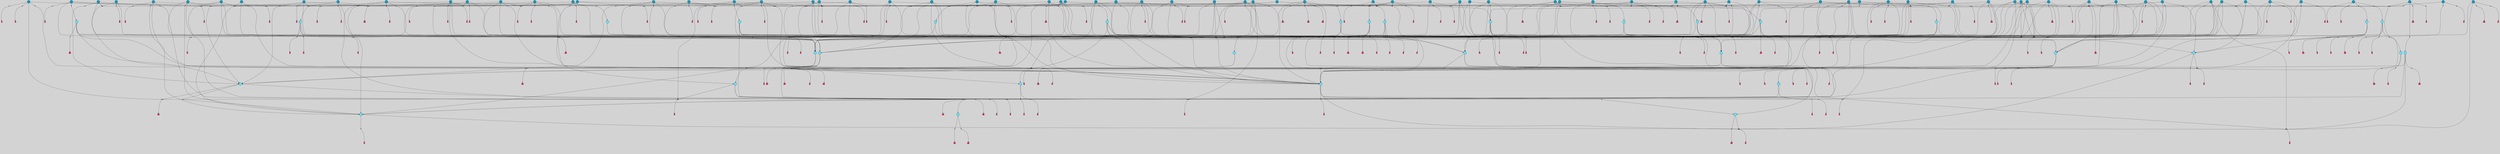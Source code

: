 // File exported with GEGELATI v1.3.1
// On the 2024-04-08 17:23:59
// With the File::TPGGraphDotExporter
digraph{
	graph[pad = "0.212, 0.055" bgcolor = lightgray]
	node[shape=circle style = filled label = ""]
		T3 [fillcolor="#66ddff"]
		T4 [fillcolor="#66ddff"]
		T7 [fillcolor="#66ddff"]
		T9 [fillcolor="#66ddff"]
		T11 [fillcolor="#66ddff"]
		T24 [fillcolor="#66ddff"]
		T54 [fillcolor="#66ddff"]
		T82 [fillcolor="#66ddff"]
		T111 [fillcolor="#66ddff"]
		T129 [fillcolor="#66ddff"]
		T164 [fillcolor="#66ddff"]
		T207 [fillcolor="#66ddff"]
		T267 [fillcolor="#66ddff"]
		T20 [fillcolor="#66ddff"]
		T321 [fillcolor="#66ddff"]
		T322 [fillcolor="#66ddff"]
		T323 [fillcolor="#66ddff"]
		T421 [fillcolor="#1199bb"]
		T438 [fillcolor="#1199bb"]
		T493 [fillcolor="#1199bb"]
		T505 [fillcolor="#1199bb"]
		T538 [fillcolor="#66ddff"]
		T560 [fillcolor="#66ddff"]
		T565 [fillcolor="#66ddff"]
		T569 [fillcolor="#1199bb"]
		T577 [fillcolor="#66ddff"]
		T584 [fillcolor="#1199bb"]
		T588 [fillcolor="#1199bb"]
		T590 [fillcolor="#1199bb"]
		T591 [fillcolor="#1199bb"]
		T592 [fillcolor="#1199bb"]
		T521 [fillcolor="#1199bb"]
		T593 [fillcolor="#1199bb"]
		T594 [fillcolor="#1199bb"]
		T595 [fillcolor="#1199bb"]
		T600 [fillcolor="#1199bb"]
		T606 [fillcolor="#1199bb"]
		T531 [fillcolor="#66ddff"]
		T614 [fillcolor="#1199bb"]
		T615 [fillcolor="#66ddff"]
		T616 [fillcolor="#1199bb"]
		T620 [fillcolor="#1199bb"]
		T623 [fillcolor="#66ddff"]
		T624 [fillcolor="#66ddff"]
		T625 [fillcolor="#66ddff"]
		T626 [fillcolor="#1199bb"]
		T630 [fillcolor="#66ddff"]
		T632 [fillcolor="#66ddff"]
		T634 [fillcolor="#1199bb"]
		T641 [fillcolor="#1199bb"]
		T648 [fillcolor="#66ddff"]
		T658 [fillcolor="#66ddff"]
		T659 [fillcolor="#1199bb"]
		T663 [fillcolor="#1199bb"]
		T664 [fillcolor="#1199bb"]
		T665 [fillcolor="#1199bb"]
		T666 [fillcolor="#1199bb"]
		T667 [fillcolor="#1199bb"]
		T668 [fillcolor="#1199bb"]
		T669 [fillcolor="#1199bb"]
		T670 [fillcolor="#1199bb"]
		T671 [fillcolor="#1199bb"]
		T672 [fillcolor="#1199bb"]
		T673 [fillcolor="#1199bb"]
		T674 [fillcolor="#1199bb"]
		T675 [fillcolor="#1199bb"]
		T676 [fillcolor="#1199bb"]
		T677 [fillcolor="#1199bb"]
		T678 [fillcolor="#1199bb"]
		T679 [fillcolor="#1199bb"]
		T681 [fillcolor="#1199bb"]
		T682 [fillcolor="#1199bb"]
		T683 [fillcolor="#1199bb"]
		T684 [fillcolor="#1199bb"]
		T685 [fillcolor="#66ddff"]
		T686 [fillcolor="#66ddff"]
		T687 [fillcolor="#66ddff"]
		T688 [fillcolor="#1199bb"]
		T689 [fillcolor="#1199bb"]
		T690 [fillcolor="#1199bb"]
		T691 [fillcolor="#1199bb"]
		T694 [fillcolor="#1199bb"]
		T695 [fillcolor="#1199bb"]
		T696 [fillcolor="#1199bb"]
		T697 [fillcolor="#1199bb"]
		T698 [fillcolor="#1199bb"]
		T699 [fillcolor="#1199bb"]
		T700 [fillcolor="#1199bb"]
		T701 [fillcolor="#1199bb"]
		T702 [fillcolor="#1199bb"]
		T703 [fillcolor="#1199bb"]
		T704 [fillcolor="#1199bb"]
		T705 [fillcolor="#1199bb"]
		T523 [fillcolor="#1199bb"]
		T708 [fillcolor="#1199bb"]
		T709 [fillcolor="#1199bb"]
		T710 [fillcolor="#1199bb"]
		T711 [fillcolor="#1199bb"]
		T712 [fillcolor="#1199bb"]
		T713 [fillcolor="#1199bb"]
		T714 [fillcolor="#1199bb"]
		T715 [fillcolor="#1199bb"]
		T716 [fillcolor="#1199bb"]
		T717 [fillcolor="#1199bb"]
		T718 [fillcolor="#1199bb"]
		T719 [fillcolor="#1199bb"]
		T720 [fillcolor="#1199bb"]
		T721 [fillcolor="#1199bb"]
		T722 [fillcolor="#1199bb"]
		T723 [fillcolor="#1199bb"]
		T724 [fillcolor="#1199bb"]
		P8939 [fillcolor="#cccccc" shape=point] //6|
		I8939 [shape=box style=invis label="6|1&2|6#1|7&#92;n10|7&2|0#1|5&#92;n9|4&0|1#2|2&#92;n8|6&0|0#1|0&#92;n"]
		P8939 -> I8939[style=invis]
		A6330 [fillcolor="#ff3366" shape=box margin=0.03 width=0 height=0 label="3"]
		T3 -> P8939 -> A6330
		P8940 [fillcolor="#cccccc" shape=point] //3|
		I8940 [shape=box style=invis label="7|6&2|4#0|2&#92;n10|3&2|7#1|4&#92;n11|6&0|4#0|1&#92;n7|1&0|0#2|6&#92;n7|6&0|3#2|6&#92;n4|0&2|6#0|1&#92;n4|4&2|5#0|2&#92;n4|6&0|4#2|7&#92;n10|0&2|3#1|5&#92;n2|6&0|5#0|2&#92;n1|0&2|3#0|7&#92;n1|6&2|0#0|5&#92;n6|2&0|1#0|7&#92;n9|2&0|3#2|7&#92;n5|3&0|6#0|6&#92;n1|7&2|5#2|3&#92;n8|1&2|7#0|6&#92;n1|0&2|5#2|1&#92;n7|1&2|2#2|5&#92;n7|4&2|6#0|3&#92;n"]
		P8940 -> I8940[style=invis]
		A6331 [fillcolor="#ff3366" shape=box margin=0.03 width=0 height=0 label="4"]
		T3 -> P8940 -> A6331
		P8941 [fillcolor="#cccccc" shape=point] //7|
		I8941 [shape=box style=invis label="0|2&2|4#2|6&#92;n5|3&0|6#0|1&#92;n4|7&2|6#0|5&#92;n7|6&0|7#0|5&#92;n10|7&2|2#1|1&#92;n"]
		P8941 -> I8941[style=invis]
		A6332 [fillcolor="#ff3366" shape=box margin=0.03 width=0 height=0 label="4"]
		T4 -> P8941 -> A6332
		P8942 [fillcolor="#cccccc" shape=point] //0|
		I8942 [shape=box style=invis label="2|5&0|1#0|6&#92;n6|1&2|2#2|7&#92;n8|0&0|3#1|4&#92;n4|3&2|5#2|4&#92;n8|1&2|4#0|0&#92;n6|6&0|1#2|6&#92;n11|7&2|4#2|5&#92;n6|2&2|4#0|2&#92;n8|5&2|4#2|4&#92;n2|1&2|1#2|2&#92;n2|7&2|5#2|6&#92;n9|7&0|5#0|4&#92;n1|2&0|5#2|6&#92;n4|2&2|3#2|7&#92;n3|3&2|1#0|2&#92;n"]
		P8942 -> I8942[style=invis]
		A6333 [fillcolor="#ff3366" shape=box margin=0.03 width=0 height=0 label="5"]
		T4 -> P8942 -> A6333
		P8943 [fillcolor="#cccccc" shape=point] //-3|
		I8943 [shape=box style=invis label="1|6&2|7#0|7&#92;n10|2&0|7#1|3&#92;n9|6&2|7#2|2&#92;n5|3&0|7#0|7&#92;n1|6&2|3#0|0&#92;n2|3&2|3#2|2&#92;n5|1&2|6#0|6&#92;n"]
		P8943 -> I8943[style=invis]
		A6334 [fillcolor="#ff3366" shape=box margin=0.03 width=0 height=0 label="7"]
		T7 -> P8943 -> A6334
		P8944 [fillcolor="#cccccc" shape=point] //5|
		I8944 [shape=box style=invis label="0|5&2|3#0|1&#92;n0|6&2|1#2|4&#92;n6|2&2|6#0|7&#92;n7|4&0|3#0|1&#92;n5|4&0|7#1|6&#92;n9|1&0|5#2|2&#92;n6|3&2|3#1|7&#92;n11|7&2|4#1|6&#92;n2|5&0|1#0|0&#92;n4|7&0|0#0|2&#92;n6|2&0|6#0|0&#92;n2|1&2|6#2|4&#92;n10|0&2|0#1|0&#92;n6|6&2|4#0|6&#92;n"]
		P8944 -> I8944[style=invis]
		A6335 [fillcolor="#ff3366" shape=box margin=0.03 width=0 height=0 label="8"]
		T7 -> P8944 -> A6335
		P8945 [fillcolor="#cccccc" shape=point] //-6|
		I8945 [shape=box style=invis label="11|1&0|7#2|0&#92;n10|4&0|1#1|0&#92;n4|3&2|4#2|1&#92;n0|5&2|0#0|0&#92;n6|1&0|0#0|3&#92;n8|2&2|0#0|4&#92;n11|4&2|0#1|6&#92;n7|0&2|6#2|3&#92;n5|3&2|6#2|0&#92;n2|0&2|0#0|4&#92;n"]
		P8945 -> I8945[style=invis]
		A6336 [fillcolor="#ff3366" shape=box margin=0.03 width=0 height=0 label="9"]
		T9 -> P8945 -> A6336
		P8946 [fillcolor="#cccccc" shape=point] //2|
		I8946 [shape=box style=invis label="6|3&2|7#1|4&#92;n8|6&0|0#2|5&#92;n2|1&0|2#0|3&#92;n8|7&0|6#0|4&#92;n2|1&2|0#0|1&#92;n0|0&2|2#2|3&#92;n6|6&0|7#2|1&#92;n6|1&0|7#2|6&#92;n5|4&2|7#0|4&#92;n0|3&0|4#2|0&#92;n11|0&2|0#2|5&#92;n4|5&2|5#2|4&#92;n5|7&0|6#0|4&#92;n9|7&2|5#0|3&#92;n5|4&2|1#0|3&#92;n5|3&0|1#1|7&#92;n0|4&0|3#2|5&#92;n"]
		P8946 -> I8946[style=invis]
		A6337 [fillcolor="#ff3366" shape=box margin=0.03 width=0 height=0 label="10"]
		T9 -> P8946 -> A6337
		P8947 [fillcolor="#cccccc" shape=point] //6|
		I8947 [shape=box style=invis label="3|0&2|7#2|2&#92;n3|2&0|4#2|5&#92;n5|1&0|2#1|0&#92;n8|7&0|1#2|0&#92;n8|5&0|3#0|6&#92;n0|2&0|2#2|3&#92;n1|5&2|5#0|5&#92;n5|6&0|6#0|7&#92;n6|7&0|0#2|6&#92;n1|2&2|3#0|0&#92;n7|7&2|3#0|4&#92;n0|7&2|7#0|6&#92;n1|0&2|2#2|7&#92;n4|4&0|1#0|0&#92;n"]
		P8947 -> I8947[style=invis]
		A6338 [fillcolor="#ff3366" shape=box margin=0.03 width=0 height=0 label="11"]
		T11 -> P8947 -> A6338
		P8948 [fillcolor="#cccccc" shape=point] //-4|
		I8948 [shape=box style=invis label="4|1&0|4#2|6&#92;n1|2&2|2#2|0&#92;n1|2&2|0#0|6&#92;n8|4&2|3#2|5&#92;n5|5&2|1#1|0&#92;n"]
		P8948 -> I8948[style=invis]
		A6339 [fillcolor="#ff3366" shape=box margin=0.03 width=0 height=0 label="12"]
		T11 -> P8948 -> A6339
		P8949 [fillcolor="#cccccc" shape=point] //-3|
		I8949 [shape=box style=invis label="8|1&2|3#0|5&#92;n0|6&0|5#0|5&#92;n3|7&2|1#0|6&#92;n3|5&0|1#0|0&#92;n9|5&2|0#0|4&#92;n3|5&0|2#0|3&#92;n10|6&2|4#1|0&#92;n9|4&2|7#2|6&#92;n1|7&2|5#2|2&#92;n"]
		P8949 -> I8949[style=invis]
		A6340 [fillcolor="#ff3366" shape=box margin=0.03 width=0 height=0 label="5"]
		T4 -> P8949 -> A6340
		P8950 [fillcolor="#cccccc" shape=point] //1|
		I8950 [shape=box style=invis label="5|1&0|6#2|7&#92;n2|4&0|4#2|2&#92;n0|6&0|5#0|4&#92;n10|6&2|5#1|6&#92;n9|3&0|1#1|7&#92;n10|3&2|2#1|0&#92;n5|0&0|0#2|1&#92;n11|3&2|3#1|5&#92;n10|3&0|1#1|0&#92;n2|4&0|1#0|1&#92;n0|2&0|3#2|4&#92;n9|2&2|1#2|5&#92;n11|7&2|6#2|6&#92;n"]
		P8950 -> I8950[style=invis]
		T24 -> P8950 -> T7
		P8951 [fillcolor="#cccccc" shape=point] //5|
		I8951 [shape=box style=invis label="3|0&2|0#0|1&#92;n3|0&0|7#0|1&#92;n5|3&0|2#2|6&#92;n4|4&2|4#2|6&#92;n11|2&0|7#1|6&#92;n2|7&2|2#2|5&#92;n9|3&2|6#2|7&#92;n7|7&0|0#0|4&#92;n6|1&2|4#2|3&#92;n5|4&2|0#1|6&#92;n1|3&0|7#0|4&#92;n"]
		P8951 -> I8951[style=invis]
		A6341 [fillcolor="#ff3366" shape=box margin=0.03 width=0 height=0 label="7"]
		T24 -> P8951 -> A6341
		P8952 [fillcolor="#cccccc" shape=point] //-2|
		I8952 [shape=box style=invis label="4|1&0|4#0|3&#92;n4|2&0|5#2|0&#92;n5|5&2|6#0|5&#92;n1|4&0|1#0|2&#92;n6|3&2|7#1|5&#92;n0|4&2|0#0|3&#92;n8|5&2|5#1|2&#92;n10|7&2|7#1|1&#92;n3|4&0|0#2|1&#92;n3|6&2|5#2|5&#92;n8|3&0|1#0|7&#92;n10|0&2|7#1|3&#92;n4|1&2|4#0|1&#92;n9|3&2|0#0|4&#92;n3|6&2|0#0|4&#92;n1|2&0|6#2|1&#92;n4|0&2|1#2|2&#92;n"]
		P8952 -> I8952[style=invis]
		A6342 [fillcolor="#ff3366" shape=box margin=0.03 width=0 height=0 label="14"]
		T24 -> P8952 -> A6342
		P8953 [fillcolor="#cccccc" shape=point] //8|
		I8953 [shape=box style=invis label="9|0&0|1#2|0&#92;n10|1&2|5#1|4&#92;n8|2&2|6#0|4&#92;n2|4&2|5#2|3&#92;n4|2&2|2#0|2&#92;n7|5&0|2#0|0&#92;n8|2&2|1#1|3&#92;n8|7&0|7#2|1&#92;n1|1&0|0#0|7&#92;n5|6&2|5#1|0&#92;n6|6&2|5#0|0&#92;n11|4&0|3#2|6&#92;n4|2&2|4#0|7&#92;n5|6&0|1#2|0&#92;n11|3&0|2#0|7&#92;n"]
		P8953 -> I8953[style=invis]
		A6343 [fillcolor="#ff3366" shape=box margin=0.03 width=0 height=0 label="6"]
		T54 -> P8953 -> A6343
		T54 -> P8951
		P8954 [fillcolor="#cccccc" shape=point] //-10|
		I8954 [shape=box style=invis label="3|6&0|0#0|4&#92;n4|1&2|4#0|1&#92;n5|1&0|1#0|4&#92;n5|5&2|6#0|5&#92;n6|5&0|6#0|3&#92;n11|1&2|0#0|1&#92;n0|7&2|0#0|3&#92;n1|2&0|6#0|1&#92;n8|0&0|4#2|0&#92;n0|4&0|7#2|7&#92;n7|0&2|7#1|3&#92;n3|1&0|5#2|5&#92;n5|1&0|4#0|3&#92;n2|2&0|2#0|0&#92;n8|3&0|1#0|7&#92;n3|0&0|3#0|5&#92;n7|2&0|5#2|0&#92;n6|3&2|7#1|5&#92;n4|7&2|7#2|1&#92;n"]
		P8954 -> I8954[style=invis]
		A6344 [fillcolor="#ff3366" shape=box margin=0.03 width=0 height=0 label="14"]
		T54 -> P8954 -> A6344
		T54 -> P8944
		P8955 [fillcolor="#cccccc" shape=point] //6|
		I8955 [shape=box style=invis label="7|0&2|5#1|2&#92;n10|6&2|1#1|3&#92;n7|5&0|2#0|7&#92;n10|7&0|1#1|5&#92;n4|6&2|5#0|5&#92;n4|4&0|7#2|7&#92;n"]
		P8955 -> I8955[style=invis]
		A6345 [fillcolor="#ff3366" shape=box margin=0.03 width=0 height=0 label="7"]
		T82 -> P8955 -> A6345
		P8956 [fillcolor="#cccccc" shape=point] //6|
		I8956 [shape=box style=invis label="0|5&2|3#0|1&#92;n0|6&2|1#2|4&#92;n9|1&0|5#2|2&#92;n7|4&0|3#0|1&#92;n5|4&0|7#1|6&#92;n2|5&0|1#0|0&#92;n6|3&2|3#1|7&#92;n11|7&2|4#1|6&#92;n6|2&2|6#0|1&#92;n4|7&0|0#0|2&#92;n6|2&0|6#0|0&#92;n9|1&2|6#2|4&#92;n10|0&2|0#1|0&#92;n6|6&2|4#0|6&#92;n"]
		P8956 -> I8956[style=invis]
		A6346 [fillcolor="#ff3366" shape=box margin=0.03 width=0 height=0 label="8"]
		T82 -> P8956 -> A6346
		T82 -> P8945
		P8957 [fillcolor="#cccccc" shape=point] //-5|
		I8957 [shape=box style=invis label="0|0&2|3#0|2&#92;n10|5&0|6#1|3&#92;n7|3&0|6#2|3&#92;n3|4&0|6#0|6&#92;n10|5&0|2#1|1&#92;n5|0&0|1#0|3&#92;n6|6&2|5#1|5&#92;n7|4&0|2#1|7&#92;n5|7&0|1#2|5&#92;n1|5&0|0#0|3&#92;n7|5&2|1#2|6&#92;n9|0&0|2#0|0&#92;n4|0&2|4#0|0&#92;n4|6&0|0#2|3&#92;n3|1&0|6#2|5&#92;n7|7&2|1#2|3&#92;n9|4&2|2#0|6&#92;n"]
		P8957 -> I8957[style=invis]
		T111 -> P8957 -> T9
		P8958 [fillcolor="#cccccc" shape=point] //7|
		I8958 [shape=box style=invis label="7|4&2|1#2|0&#92;n4|1&2|4#2|3&#92;n5|0&2|0#2|2&#92;n6|1&2|4#2|6&#92;n"]
		P8958 -> I8958[style=invis]
		A6347 [fillcolor="#ff3366" shape=box margin=0.03 width=0 height=0 label="9"]
		T111 -> P8958 -> A6347
		P8959 [fillcolor="#cccccc" shape=point] //2|
		I8959 [shape=box style=invis label="3|0&2|0#0|1&#92;n11|2&0|7#1|6&#92;n8|7&2|4#0|5&#92;n5|3&0|2#2|6&#92;n4|4&2|4#2|6&#92;n3|0&0|7#0|1&#92;n2|7&2|2#2|5&#92;n9|3&2|6#2|7&#92;n7|7&0|0#0|4&#92;n6|1&2|4#1|3&#92;n5|4&2|0#1|6&#92;n1|3&0|7#0|4&#92;n"]
		P8959 -> I8959[style=invis]
		A6348 [fillcolor="#ff3366" shape=box margin=0.03 width=0 height=0 label="7"]
		T111 -> P8959 -> A6348
		T111 -> P8945
		T129 -> P8953
		T129 -> P8951
		P8960 [fillcolor="#cccccc" shape=point] //10|
		I8960 [shape=box style=invis label="4|5&2|7#2|1&#92;n1|7&2|3#0|6&#92;n3|5&2|2#0|3&#92;n10|3&0|7#1|4&#92;n7|1&0|4#2|6&#92;n10|2&0|3#1|7&#92;n9|5&2|0#0|4&#92;n4|0&0|3#2|7&#92;n11|4&2|6#1|2&#92;n5|4&2|7#0|2&#92;n2|6&2|4#0|0&#92;n6|5&0|7#2|1&#92;n5|3&2|3#1|6&#92;n10|7&2|0#1|2&#92;n"]
		P8960 -> I8960[style=invis]
		A6349 [fillcolor="#ff3366" shape=box margin=0.03 width=0 height=0 label="5"]
		T129 -> P8960 -> A6349
		P8961 [fillcolor="#cccccc" shape=point] //5|
		I8961 [shape=box style=invis label="9|4&2|3#1|3&#92;n0|4&2|4#0|5&#92;n6|1&2|6#2|5&#92;n4|0&0|5#2|0&#92;n"]
		P8961 -> I8961[style=invis]
		A6350 [fillcolor="#ff3366" shape=box margin=0.03 width=0 height=0 label="7"]
		T129 -> P8961 -> A6350
		P8962 [fillcolor="#cccccc" shape=point] //6|
		I8962 [shape=box style=invis label="9|4&2|7#0|6&#92;n8|4&0|1#1|0&#92;n1|3&0|0#2|1&#92;n2|4&0|6#2|2&#92;n5|1&2|5#0|7&#92;n3|0&0|3#2|6&#92;n2|2&2|6#0|2&#92;n8|4&0|4#2|2&#92;n5|1&2|4#0|3&#92;n9|4&0|6#0|6&#92;n5|0&2|2#1|5&#92;n11|7&0|0#1|1&#92;n0|4&0|3#0|3&#92;n7|7&2|4#2|5&#92;n1|5&0|1#2|1&#92;n"]
		P8962 -> I8962[style=invis]
		A6351 [fillcolor="#ff3366" shape=box margin=0.03 width=0 height=0 label="1"]
		T129 -> P8962 -> A6351
		T164 -> P8942
		P8963 [fillcolor="#cccccc" shape=point] //-1|
		I8963 [shape=box style=invis label="6|4&0|4#2|4&#92;n4|5&2|5#2|4&#92;n9|7&2|5#0|3&#92;n3|7&2|6#0|6&#92;n8|7&0|6#0|4&#92;n2|1&2|0#0|1&#92;n8|6&0|0#2|5&#92;n2|1&0|2#0|3&#92;n6|1&0|7#2|6&#92;n6|3&0|1#1|6&#92;n5|4&2|7#0|4&#92;n0|7&0|4#2|0&#92;n11|0&2|0#2|5&#92;n3|7&2|0#2|7&#92;n8|3&2|7#1|4&#92;n5|7&0|6#0|4&#92;n0|0&2|3#2|3&#92;n5|4&2|1#0|3&#92;n0|4&0|3#2|5&#92;n"]
		P8963 -> I8963[style=invis]
		A6352 [fillcolor="#ff3366" shape=box margin=0.03 width=0 height=0 label="10"]
		T164 -> P8963 -> A6352
		P8964 [fillcolor="#cccccc" shape=point] //-7|
		I8964 [shape=box style=invis label="6|1&0|2#0|3&#92;n1|2&0|1#2|0&#92;n10|3&2|2#1|1&#92;n0|1&0|2#0|7&#92;n4|6&2|7#2|4&#92;n6|0&2|7#0|6&#92;n"]
		P8964 -> I8964[style=invis]
		A6353 [fillcolor="#ff3366" shape=box margin=0.03 width=0 height=0 label="7"]
		T164 -> P8964 -> A6353
		P8965 [fillcolor="#cccccc" shape=point] //-6|
		I8965 [shape=box style=invis label="11|7&0|1#0|6&#92;n3|5&0|1#0|3&#92;n1|5&0|5#0|6&#92;n1|7&2|5#2|2&#92;n0|0&0|2#2|2&#92;n4|4&0|1#0|5&#92;n6|4&2|2#0|2&#92;n0|6&2|5#0|5&#92;n0|3&2|2#2|6&#92;n"]
		P8965 -> I8965[style=invis]
		A6354 [fillcolor="#ff3366" shape=box margin=0.03 width=0 height=0 label="5"]
		T164 -> P8965 -> A6354
		P8966 [fillcolor="#cccccc" shape=point] //4|
		I8966 [shape=box style=invis label="4|3&0|6#0|3&#92;n5|7&2|3#2|2&#92;n5|6&0|7#1|2&#92;n1|4&2|6#0|3&#92;n8|4&2|1#2|5&#92;n9|5&2|4#1|4&#92;n2|4&0|5#0|7&#92;n10|0&0|6#1|3&#92;n3|0&0|6#0|2&#92;n2|7&2|7#2|6&#92;n5|2&0|5#1|5&#92;n10|4&2|5#1|7&#92;n4|0&0|4#2|4&#92;n11|1&0|4#2|6&#92;n10|6&2|0#1|4&#92;n9|7&0|3#1|4&#92;n4|5&2|7#0|6&#92;n11|5&2|6#2|3&#92;n0|3&0|5#0|1&#92;n"]
		P8966 -> I8966[style=invis]
		A6355 [fillcolor="#ff3366" shape=box margin=0.03 width=0 height=0 label="13"]
		T164 -> P8966 -> A6355
		P8967 [fillcolor="#cccccc" shape=point] //7|
		I8967 [shape=box style=invis label="7|0&2|1#2|0&#92;n9|7&2|1#1|7&#92;n8|2&0|1#1|0&#92;n6|6&0|2#1|1&#92;n2|2&0|5#0|0&#92;n5|7&0|0#2|1&#92;n5|1&2|5#1|5&#92;n4|7&2|4#2|3&#92;n10|5&2|2#1|5&#92;n1|3&2|2#2|0&#92;n10|2&2|6#1|5&#92;n"]
		P8967 -> I8967[style=invis]
		A6356 [fillcolor="#ff3366" shape=box margin=0.03 width=0 height=0 label="1"]
		T207 -> P8967 -> A6356
		P8968 [fillcolor="#cccccc" shape=point] //-3|
		I8968 [shape=box style=invis label="3|7&0|0#0|2&#92;n11|5&0|1#1|1&#92;n4|1&0|6#2|6&#92;n4|0&0|1#0|5&#92;n"]
		P8968 -> I8968[style=invis]
		T207 -> P8968 -> T24
		P8969 [fillcolor="#cccccc" shape=point] //5|
		I8969 [shape=box style=invis label="8|1&2|6#0|6&#92;n3|0&0|7#0|1&#92;n11|3&0|2#2|6&#92;n4|4&2|4#2|6&#92;n11|2&0|7#1|6&#92;n2|7&2|2#2|5&#92;n7|7&0|0#0|4&#92;n6|1&2|4#2|3&#92;n5|4&2|0#1|6&#92;n3|0&2|0#0|1&#92;n1|3&0|7#0|4&#92;n"]
		P8969 -> I8969[style=invis]
		A6357 [fillcolor="#ff3366" shape=box margin=0.03 width=0 height=0 label="7"]
		T207 -> P8969 -> A6357
		P8970 [fillcolor="#cccccc" shape=point] //5|
		I8970 [shape=box style=invis label="10|4&2|6#1|2&#92;n8|4&0|1#1|0&#92;n0|4&2|6#0|0&#92;n8|4&2|5#2|1&#92;n7|5&2|5#1|0&#92;n3|6&0|6#2|2&#92;n1|7&0|7#0|5&#92;n2|0&0|7#2|4&#92;n9|4&2|6#2|7&#92;n2|6&2|2#0|0&#92;n11|7&2|7#0|7&#92;n5|5&0|0#0|1&#92;n10|1&0|0#1|0&#92;n7|3&0|1#2|5&#92;n9|2&2|7#1|5&#92;n9|0&2|5#1|2&#92;n1|6&2|4#2|2&#92;n3|3&2|2#0|7&#92;n1|6&2|0#0|0&#92;n6|4&2|6#1|0&#92;n"]
		P8970 -> I8970[style=invis]
		A6358 [fillcolor="#ff3366" shape=box margin=0.03 width=0 height=0 label="1"]
		T207 -> P8970 -> A6358
		P8971 [fillcolor="#cccccc" shape=point] //7|
		I8971 [shape=box style=invis label="6|1&2|6#2|7&#92;n7|0&2|4#2|3&#92;n3|3&0|7#0|6&#92;n5|4&0|2#2|4&#92;n8|5&2|6#2|7&#92;n0|0&2|3#0|3&#92;n5|4&2|4#2|6&#92;n"]
		P8971 -> I8971[style=invis]
		T207 -> P8971 -> T4
		T267 -> P8967
		P8972 [fillcolor="#cccccc" shape=point] //7|
		I8972 [shape=box style=invis label="7|4&2|7#0|4&#92;n4|6&0|1#2|5&#92;n2|1&2|3#0|0&#92;n4|3&2|0#0|1&#92;n0|0&2|7#2|7&#92;n7|7&0|5#2|3&#92;n5|0&2|1#2|2&#92;n10|0&0|4#1|2&#92;n4|4&0|7#0|0&#92;n6|7&0|2#0|1&#92;n1|4&2|5#0|4&#92;n"]
		P8972 -> I8972[style=invis]
		A6359 [fillcolor="#ff3366" shape=box margin=0.03 width=0 height=0 label="0"]
		T267 -> P8972 -> A6359
		P8973 [fillcolor="#cccccc" shape=point] //-3|
		I8973 [shape=box style=invis label="7|2&2|4#0|2&#92;n4|1&2|6#0|1&#92;n11|6&0|4#0|1&#92;n7|1&0|0#2|6&#92;n6|2&0|1#0|7&#92;n10|3&2|7#1|4&#92;n3|5&2|3#0|1&#92;n4|4&2|5#0|2&#92;n4|6&0|4#2|7&#92;n2|5&0|5#0|2&#92;n10|0&2|3#1|4&#92;n0|1&2|7#0|6&#92;n7|6&0|3#2|6&#92;n1|3&0|6#2|0&#92;n5|3&0|6#0|6&#92;n1|4&2|5#2|3&#92;n1|6&2|0#0|5&#92;n9|2&0|3#2|7&#92;n7|1&2|2#2|5&#92;n"]
		P8973 -> I8973[style=invis]
		T267 -> P8973 -> T207
		P8974 [fillcolor="#cccccc" shape=point] //5|
		I8974 [shape=box style=invis label="1|6&2|7#0|7&#92;n9|2&2|7#2|3&#92;n10|2&0|7#1|3&#92;n0|0&2|7#2|2&#92;n1|6&2|3#0|0&#92;n2|3&2|3#2|2&#92;n"]
		P8974 -> I8974[style=invis]
		A6360 [fillcolor="#ff3366" shape=box margin=0.03 width=0 height=0 label="7"]
		T267 -> P8974 -> A6360
		P8975 [fillcolor="#cccccc" shape=point] //-6|
		I8975 [shape=box style=invis label="6|0&0|5#2|5&#92;n0|3&2|1#2|1&#92;n"]
		P8975 -> I8975[style=invis]
		A6361 [fillcolor="#ff3366" shape=box margin=0.03 width=0 height=0 label="3"]
		T267 -> P8975 -> A6361
		P8976 [fillcolor="#cccccc" shape=point] //-9|
		I8976 [shape=box style=invis label="2|0&2|0#2|1&#92;n4|4&2|4#2|6&#92;n9|1&0|3#1|7&#92;n5|3&0|2#2|6&#92;n2|7&2|2#2|5&#92;n5|4&2|0#1|6&#92;n3|0&0|7#0|1&#92;n1|3&0|7#0|4&#92;n11|6&2|2#0|7&#92;n7|7&0|0#0|4&#92;n11|0&0|7#1|6&#92;n9|3&2|6#2|7&#92;n"]
		P8976 -> I8976[style=invis]
		A6362 [fillcolor="#ff3366" shape=box margin=0.03 width=0 height=0 label="7"]
		T322 -> P8976 -> A6362
		P8977 [fillcolor="#cccccc" shape=point] //-4|
		I8977 [shape=box style=invis label="4|1&0|4#2|6&#92;n1|2&2|2#2|0&#92;n1|2&2|0#0|6&#92;n8|4&2|3#2|5&#92;n5|5&2|1#1|0&#92;n"]
		P8977 -> I8977[style=invis]
		A6363 [fillcolor="#ff3366" shape=box margin=0.03 width=0 height=0 label="12"]
		T321 -> P8977 -> A6363
		P8978 [fillcolor="#cccccc" shape=point] //6|
		I8978 [shape=box style=invis label="3|0&2|7#2|2&#92;n3|2&0|4#2|5&#92;n5|1&0|2#1|0&#92;n8|7&0|1#2|0&#92;n8|5&0|3#0|6&#92;n0|2&0|2#2|3&#92;n1|5&2|5#0|5&#92;n5|6&0|6#0|7&#92;n6|7&0|0#2|6&#92;n1|2&2|3#0|0&#92;n7|7&2|3#0|4&#92;n0|7&2|7#0|6&#92;n1|0&2|2#2|7&#92;n4|4&0|1#0|0&#92;n"]
		P8978 -> I8978[style=invis]
		A6364 [fillcolor="#ff3366" shape=box margin=0.03 width=0 height=0 label="11"]
		T321 -> P8978 -> A6364
		P8979 [fillcolor="#cccccc" shape=point] //2|
		I8979 [shape=box style=invis label="4|1&0|4#2|6&#92;n5|5&2|1#1|0&#92;n1|0&2|0#0|6&#92;n8|4&2|3#2|5&#92;n"]
		P8979 -> I8979[style=invis]
		T322 -> P8979 -> T321
		P8980 [fillcolor="#cccccc" shape=point] //8|
		I8980 [shape=box style=invis label="9|7&0|5#2|5&#92;n3|3&2|3#0|2&#92;n9|5&2|2#1|0&#92;n2|3&0|6#0|3&#92;n4|4&2|5#2|7&#92;n11|3&2|0#1|5&#92;n6|6&2|1#2|2&#92;n4|6&0|1#2|2&#92;n2|5&2|7#2|2&#92;n7|7&2|2#2|3&#92;n6|5&0|3#2|6&#92;n6|7&0|6#0|2&#92;n"]
		P8980 -> I8980[style=invis]
		A6365 [fillcolor="#ff3366" shape=box margin=0.03 width=0 height=0 label="14"]
		T322 -> P8980 -> A6365
		P8981 [fillcolor="#cccccc" shape=point] //4|
		I8981 [shape=box style=invis label="4|3&0|6#0|3&#92;n5|7&2|3#2|2&#92;n5|6&0|7#1|2&#92;n1|4&2|6#0|3&#92;n8|4&2|1#2|5&#92;n9|5&2|4#1|4&#92;n2|4&0|5#0|7&#92;n10|0&0|6#1|3&#92;n3|0&0|6#0|2&#92;n2|7&2|7#2|6&#92;n5|2&0|5#1|5&#92;n10|4&2|5#1|7&#92;n4|0&0|4#2|4&#92;n11|1&0|4#2|6&#92;n10|6&2|0#1|4&#92;n9|7&0|3#1|4&#92;n4|5&2|7#0|6&#92;n11|5&2|6#2|3&#92;n0|3&0|5#0|1&#92;n"]
		P8981 -> I8981[style=invis]
		A6366 [fillcolor="#ff3366" shape=box margin=0.03 width=0 height=0 label="13"]
		T322 -> P8981 -> A6366
		P8982 [fillcolor="#cccccc" shape=point] //-3|
		I8982 [shape=box style=invis label="4|5&0|0#0|0&#92;n4|7&0|0#0|2&#92;n0|6&2|1#2|4&#92;n9|1&0|5#2|2&#92;n10|0&2|0#1|0&#92;n6|6&2|4#0|6&#92;n2|5&0|1#0|0&#92;n6|3&2|3#1|7&#92;n11|7&2|4#1|6&#92;n6|2&2|6#0|1&#92;n6|2&0|0#0|0&#92;n9|1&2|6#2|4&#92;n10|4&0|3#1|1&#92;n5|4&2|7#1|6&#92;n"]
		P8982 -> I8982[style=invis]
		T323 -> P8982 -> T322
		P8983 [fillcolor="#cccccc" shape=point] //5|
		I8983 [shape=box style=invis label="0|5&2|3#0|1&#92;n0|6&2|1#2|4&#92;n6|2&2|6#0|7&#92;n7|4&0|3#0|1&#92;n5|4&0|7#1|6&#92;n9|1&0|5#2|2&#92;n6|3&2|3#1|7&#92;n11|7&2|4#1|6&#92;n2|5&0|1#0|0&#92;n4|7&0|0#0|2&#92;n6|2&0|6#0|0&#92;n2|1&2|6#2|4&#92;n10|0&2|0#1|0&#92;n6|6&2|4#0|6&#92;n"]
		P8983 -> I8983[style=invis]
		A6367 [fillcolor="#ff3366" shape=box margin=0.03 width=0 height=0 label="8"]
		T20 -> P8983 -> A6367
		P8984 [fillcolor="#cccccc" shape=point] //-3|
		I8984 [shape=box style=invis label="1|6&2|7#0|7&#92;n10|2&0|7#1|3&#92;n9|6&2|7#2|2&#92;n5|3&0|7#0|7&#92;n1|6&2|3#0|0&#92;n2|3&2|3#2|2&#92;n5|1&2|6#0|6&#92;n"]
		P8984 -> I8984[style=invis]
		A6368 [fillcolor="#ff3366" shape=box margin=0.03 width=0 height=0 label="7"]
		T20 -> P8984 -> A6368
		P8985 [fillcolor="#cccccc" shape=point] //1|
		I8985 [shape=box style=invis label="0|4&0|1#0|1&#92;n10|5&2|5#1|6&#92;n7|7&2|5#2|2&#92;n9|5&0|7#2|7&#92;n8|4&0|3#2|7&#92;n11|0&2|3#0|5&#92;n7|0&0|0#0|1&#92;n4|2&0|4#0|5&#92;n5|1&0|6#2|7&#92;n11|3&0|7#1|3&#92;n"]
		P8985 -> I8985[style=invis]
		T323 -> P8985 -> T20
		P8986 [fillcolor="#cccccc" shape=point] //-8|
		I8986 [shape=box style=invis label="7|5&0|4#2|4&#92;n"]
		P8986 -> I8986[style=invis]
		A6369 [fillcolor="#ff3366" shape=box margin=0.03 width=0 height=0 label="3"]
		T322 -> P8986 -> A6369
		P8987 [fillcolor="#cccccc" shape=point] //4|
		I8987 [shape=box style=invis label="4|3&0|6#0|3&#92;n5|7&2|3#2|2&#92;n5|6&0|7#1|2&#92;n1|4&2|6#0|3&#92;n8|4&2|1#2|5&#92;n9|5&2|4#1|4&#92;n2|4&0|5#0|7&#92;n10|0&0|6#1|3&#92;n3|0&0|6#0|2&#92;n2|7&2|7#2|6&#92;n5|2&0|5#1|5&#92;n10|4&2|5#1|7&#92;n4|0&0|4#2|4&#92;n11|1&0|4#2|6&#92;n10|6&2|0#1|4&#92;n9|7&0|3#1|4&#92;n4|5&2|7#0|6&#92;n11|5&2|6#2|3&#92;n0|3&0|5#0|1&#92;n"]
		P8987 -> I8987[style=invis]
		A6370 [fillcolor="#ff3366" shape=box margin=0.03 width=0 height=0 label="13"]
		T323 -> P8987 -> A6370
		P8988 [fillcolor="#cccccc" shape=point] //-4|
		I8988 [shape=box style=invis label="2|1&2|0#0|1&#92;n0|0&2|3#2|3&#92;n0|7&2|6#0|6&#92;n8|7&0|6#0|4&#92;n5|4&2|7#0|4&#92;n8|6&0|0#2|5&#92;n2|1&0|2#0|3&#92;n0|3&0|3#2|5&#92;n6|7&0|1#1|6&#92;n5|4&2|1#0|3&#92;n0|7&0|4#2|0&#92;n3|1&0|1#2|7&#92;n3|7&2|0#2|7&#92;n8|0&2|7#1|4&#92;n5|7&0|6#0|4&#92;n9|3&2|5#1|6&#92;n9|7&2|5#0|3&#92;n6|4&0|4#2|4&#92;n3|1&0|6#2|5&#92;n6|1&0|7#2|6&#92;n"]
		P8988 -> I8988[style=invis]
		A6371 [fillcolor="#ff3366" shape=box margin=0.03 width=0 height=0 label="10"]
		T421 -> P8988 -> A6371
		P8989 [fillcolor="#cccccc" shape=point] //0|
		I8989 [shape=box style=invis label="9|3&0|0#2|5&#92;n0|4&2|4#0|2&#92;n4|7&0|0#0|0&#92;n0|1&2|5#2|2&#92;n9|2&0|4#2|2&#92;n0|1&2|3#2|6&#92;n6|2&2|6#0|1&#92;n9|7&2|4#1|6&#92;n6|3&0|3#1|7&#92;n3|1&0|2#2|7&#92;n0|6&2|1#2|6&#92;n7|0&2|4#1|3&#92;n7|7&0|6#2|4&#92;n9|1&2|6#2|0&#92;n5|7&0|6#1|1&#92;n0|6&2|2#2|1&#92;n6|5&0|6#0|0&#92;n5|2&2|4#2|3&#92;n6|6&2|4#0|6&#92;n"]
		P8989 -> I8989[style=invis]
		T421 -> P8989 -> T267
		P8990 [fillcolor="#cccccc" shape=point] //-8|
		I8990 [shape=box style=invis label="7|5&0|4#2|4&#92;n"]
		P8990 -> I8990[style=invis]
		A6372 [fillcolor="#ff3366" shape=box margin=0.03 width=0 height=0 label="3"]
		T421 -> P8990 -> A6372
		P8991 [fillcolor="#cccccc" shape=point] //9|
		I8991 [shape=box style=invis label="5|1&2|5#1|0&#92;n9|4&0|1#1|7&#92;n1|3&2|5#2|4&#92;n1|0&0|1#0|4&#92;n8|7&0|4#2|4&#92;n"]
		P8991 -> I8991[style=invis]
		T421 -> P8991 -> T111
		P8992 [fillcolor="#cccccc" shape=point] //-5|
		I8992 [shape=box style=invis label="3|0&2|7#0|5&#92;n4|0&2|6#0|6&#92;n6|4&0|1#2|4&#92;n10|5&2|6#1|4&#92;n6|0&0|3#2|6&#92;n4|1&0|5#0|1&#92;n8|1&0|2#0|3&#92;n"]
		P8992 -> I8992[style=invis]
		T421 -> P8992 -> T54
		P8993 [fillcolor="#cccccc" shape=point] //3|
		I8993 [shape=box style=invis label="5|4&2|0#1|6&#92;n9|3&2|6#2|7&#92;n4|4&2|4#2|6&#92;n5|3&0|2#2|6&#92;n7|7&0|0#0|4&#92;n5|3&0|7#0|6&#92;n11|6&2|2#0|7&#92;n2|5&2|2#2|5&#92;n11|0&0|7#1|6&#92;n3|0&0|7#0|1&#92;n"]
		P8993 -> I8993[style=invis]
		T438 -> P8993 -> T323
		P8994 [fillcolor="#cccccc" shape=point] //-7|
		I8994 [shape=box style=invis label="10|2&0|6#1|3&#92;n5|3&0|7#0|7&#92;n10|6&0|0#1|5&#92;n5|2&0|2#0|1&#92;n1|0&2|7#0|7&#92;n1|6&2|3#0|0&#92;n9|2&2|7#2|2&#92;n7|0&2|7#2|5&#92;n7|0&2|6#0|2&#92;n2|3&2|3#2|2&#92;n"]
		P8994 -> I8994[style=invis]
		A6373 [fillcolor="#ff3366" shape=box margin=0.03 width=0 height=0 label="7"]
		T438 -> P8994 -> A6373
		P8995 [fillcolor="#cccccc" shape=point] //-5|
		I8995 [shape=box style=invis label="4|4&2|3#2|2&#92;n7|5&2|6#2|3&#92;n6|0&2|6#1|5&#92;n5|7&2|3#2|1&#92;n5|3&2|5#0|2&#92;n"]
		P8995 -> I8995[style=invis]
		A6374 [fillcolor="#ff3366" shape=box margin=0.03 width=0 height=0 label="2"]
		T438 -> P8995 -> A6374
		P8996 [fillcolor="#cccccc" shape=point] //7|
		I8996 [shape=box style=invis label="10|3&0|1#1|4&#92;n4|6&0|0#0|2&#92;n4|5&0|6#0|0&#92;n4|3&0|6#2|1&#92;n7|0&0|3#1|2&#92;n4|7&0|6#0|5&#92;n7|6&0|7#0|6&#92;n6|6&0|0#0|3&#92;n11|1&0|4#2|5&#92;n10|2&0|3#1|2&#92;n"]
		P8996 -> I8996[style=invis]
		A6375 [fillcolor="#ff3366" shape=box margin=0.03 width=0 height=0 label="4"]
		T438 -> P8996 -> A6375
		P8997 [fillcolor="#cccccc" shape=point] //10|
		I8997 [shape=box style=invis label="9|3&0|1#1|7&#92;n9|0&2|7#2|2&#92;n0|5&0|2#0|3&#92;n10|1&2|2#1|6&#92;n2|5&0|0#0|4&#92;n5|3&0|7#2|0&#92;n5|2&0|0#1|2&#92;n1|0&0|2#2|5&#92;n"]
		P8997 -> I8997[style=invis]
		T493 -> P8997 -> T164
		P8998 [fillcolor="#cccccc" shape=point] //-6|
		I8998 [shape=box style=invis label="6|1&2|7#0|1&#92;n10|4&0|0#1|1&#92;n11|0&2|4#0|6&#92;n7|7&2|2#2|2&#92;n2|0&2|5#0|0&#92;n9|2&2|1#2|7&#92;n7|2&2|0#1|5&#92;n0|2&2|7#2|5&#92;n7|2&2|4#2|5&#92;n1|1&2|7#0|6&#92;n3|4&2|2#0|3&#92;n7|4&2|0#2|1&#92;n"]
		P8998 -> I8998[style=invis]
		T493 -> P8998 -> T111
		P8999 [fillcolor="#cccccc" shape=point] //-6|
		I8999 [shape=box style=invis label="0|5&2|3#0|1&#92;n0|6&2|1#2|4&#92;n5|4&0|7#1|6&#92;n9|0&2|7#1|1&#92;n7|4&0|3#0|1&#92;n11|7&2|4#1|6&#92;n9|1&0|5#2|2&#92;n6|2&2|6#0|7&#92;n2|7&0|1#0|0&#92;n4|7&0|0#0|2&#92;n6|2&0|6#0|0&#92;n2|1&2|6#2|4&#92;n10|0&0|0#1|0&#92;n6|6&2|4#0|6&#92;n"]
		P8999 -> I8999[style=invis]
		T493 -> P8999 -> T129
		P9000 [fillcolor="#cccccc" shape=point] //4|
		I9000 [shape=box style=invis label="6|2&0|6#2|7&#92;n11|5&2|2#1|2&#92;n4|0&2|5#0|2&#92;n1|6&2|4#0|3&#92;n10|2&2|4#1|4&#92;n6|3&2|3#1|7&#92;n7|4&0|3#0|1&#92;n5|7&0|6#1|0&#92;n7|1&2|2#0|1&#92;n9|2&2|6#1|2&#92;n2|1&2|6#0|4&#92;n"]
		P9000 -> I9000[style=invis]
		A6376 [fillcolor="#ff3366" shape=box margin=0.03 width=0 height=0 label="8"]
		T493 -> P9000 -> A6376
		P9001 [fillcolor="#cccccc" shape=point] //-2|
		I9001 [shape=box style=invis label="6|2&2|2#0|7&#92;n6|3&0|3#2|5&#92;n2|5&2|2#2|5&#92;n11|7&0|3#2|6&#92;n7|0&2|4#0|1&#92;n7|7&0|0#0|4&#92;n9|3&2|6#2|7&#92;n5|5&0|2#2|6&#92;n6|1&2|7#2|3&#92;n9|6&2|0#0|6&#92;n10|3&2|6#1|6&#92;n2|6&2|4#0|7&#92;n5|4&0|0#2|5&#92;n11|7&0|6#0|6&#92;n"]
		P9001 -> I9001[style=invis]
		A6377 [fillcolor="#ff3366" shape=box margin=0.03 width=0 height=0 label="7"]
		T505 -> P9001 -> A6377
		T505 -> P8991
		P9002 [fillcolor="#cccccc" shape=point] //-9|
		I9002 [shape=box style=invis label="9|0&2|3#2|0&#92;n4|1&0|6#0|0&#92;n2|6&0|0#2|4&#92;n3|3&2|4#2|6&#92;n4|4&2|4#2|6&#92;n2|0&2|1#2|6&#92;n4|5&2|7#2|1&#92;n"]
		P9002 -> I9002[style=invis]
		A6378 [fillcolor="#ff3366" shape=box margin=0.03 width=0 height=0 label="2"]
		T505 -> P9002 -> A6378
		P9003 [fillcolor="#cccccc" shape=point] //2|
		I9003 [shape=box style=invis label="7|4&2|7#1|7&#92;n7|4&0|2#0|5&#92;n1|0&0|4#2|5&#92;n5|3&2|2#1|6&#92;n"]
		P9003 -> I9003[style=invis]
		T505 -> P9003 -> T111
		T505 -> P8952
		P9004 [fillcolor="#cccccc" shape=point] //5|
		I9004 [shape=box style=invis label="3|0&2|0#2|1&#92;n3|0&0|7#0|1&#92;n5|3&0|2#2|6&#92;n4|4&2|4#2|6&#92;n5|4&2|0#1|6&#92;n2|7&2|2#2|5&#92;n1|3&0|7#0|4&#92;n11|6&2|2#0|7&#92;n7|7&0|0#0|4&#92;n6|1&2|4#2|3&#92;n11|0&0|7#1|6&#92;n9|3&2|6#2|7&#92;n"]
		P9004 -> I9004[style=invis]
		A6379 [fillcolor="#ff3366" shape=box margin=0.03 width=0 height=0 label="7"]
		T538 -> P9004 -> A6379
		P9005 [fillcolor="#cccccc" shape=point] //-10|
		I9005 [shape=box style=invis label="11|7&2|0#1|7&#92;n11|1&2|2#1|3&#92;n4|4&0|5#0|0&#92;n4|3&0|1#0|5&#92;n0|6&2|3#2|0&#92;n4|0&0|7#0|5&#92;n9|6&2|5#1|3&#92;n1|6&0|0#0|4&#92;n0|7&2|1#0|5&#92;n1|5&2|4#2|4&#92;n8|3&0|2#0|1&#92;n"]
		P9005 -> I9005[style=invis]
		A6380 [fillcolor="#ff3366" shape=box margin=0.03 width=0 height=0 label="12"]
		T538 -> P9005 -> A6380
		P9006 [fillcolor="#cccccc" shape=point] //9|
		I9006 [shape=box style=invis label="6|3&2|3#1|5&#92;n3|1&2|4#2|2&#92;n4|6&0|1#2|5&#92;n6|0&0|2#1|3&#92;n"]
		P9006 -> I9006[style=invis]
		T538 -> P9006 -> T111
		T538 -> P8993
		P9007 [fillcolor="#cccccc" shape=point] //9|
		I9007 [shape=box style=invis label="0|4&0|3#2|5&#92;n9|4&2|5#0|3&#92;n8|7&0|6#0|4&#92;n6|1&0|7#2|5&#92;n0|4&2|2#0|1&#92;n2|1&0|2#2|3&#92;n3|7&2|7#0|2&#92;n0|0&2|7#2|3&#92;n5|4&2|5#0|4&#92;n9|3&0|4#2|0&#92;n4|5&2|5#2|4&#92;n8|3&0|1#1|7&#92;n6|3&2|2#1|0&#92;n11|7&2|0#2|5&#92;n4|6&0|0#2|7&#92;n0|1&0|3#0|4&#92;n5|7&0|6#0|4&#92;n7|3&2|7#0|7&#92;n2|0&2|0#0|1&#92;n6|6&0|7#2|1&#92;n"]
		P9007 -> I9007[style=invis]
		A6381 [fillcolor="#ff3366" shape=box margin=0.03 width=0 height=0 label="10"]
		T560 -> P9007 -> A6381
		P9008 [fillcolor="#cccccc" shape=point] //-7|
		I9008 [shape=box style=invis label="6|3&2|4#1|4&#92;n5|3&0|1#1|7&#92;n5|7&0|2#0|4&#92;n8|7&0|6#0|4&#92;n2|1&2|0#0|1&#92;n0|0&2|2#2|3&#92;n6|1&0|7#2|6&#92;n9|1&0|5#2|6&#92;n2|1&0|2#2|3&#92;n0|3&0|4#2|0&#92;n11|0&2|0#2|5&#92;n6|0&2|0#1|4&#92;n8|6&0|2#2|5&#92;n5|4&2|1#0|3&#92;n9|0&2|5#0|3&#92;n5|4&2|7#0|4&#92;n"]
		P9008 -> I9008[style=invis]
		A6382 [fillcolor="#ff3366" shape=box margin=0.03 width=0 height=0 label="10"]
		T560 -> P9008 -> A6382
		P9009 [fillcolor="#cccccc" shape=point] //7|
		I9009 [shape=box style=invis label="7|1&0|6#0|1&#92;n10|0&2|6#1|6&#92;n9|6&2|2#1|4&#92;n10|1&2|1#1|1&#92;n4|7&0|4#2|2&#92;n0|6&0|4#0|1&#92;n2|2&0|1#2|1&#92;n5|1&0|1#2|3&#92;n1|6&2|0#0|1&#92;n8|3&0|5#1|4&#92;n10|1&0|5#1|0&#92;n5|2&2|5#1|6&#92;n3|1&2|7#0|3&#92;n"]
		P9009 -> I9009[style=invis]
		A6383 [fillcolor="#ff3366" shape=box margin=0.03 width=0 height=0 label="10"]
		T560 -> P9009 -> A6383
		P9010 [fillcolor="#cccccc" shape=point] //-2|
		I9010 [shape=box style=invis label="0|3&2|7#2|5&#92;n10|0&2|3#1|4&#92;n2|0&2|5#0|6&#92;n7|7&2|2#2|1&#92;n0|2&2|3#0|4&#92;n10|2&2|4#1|5&#92;n9|2&2|1#2|6&#92;n3|4&2|6#2|1&#92;n5|1&2|3#2|4&#92;n4|2&2|5#2|7&#92;n7|4&0|4#1|1&#92;n5|6&2|7#1|0&#92;n1|0&0|6#0|0&#92;n"]
		P9010 -> I9010[style=invis]
		T560 -> P9010 -> T111
		P9011 [fillcolor="#cccccc" shape=point] //-10|
		I9011 [shape=box style=invis label="2|5&0|1#0|6&#92;n6|1&0|2#2|7&#92;n8|0&0|1#1|4&#92;n3|2&0|5#0|3&#92;n4|3&2|5#2|4&#92;n11|7&2|4#0|5&#92;n7|4&0|3#1|7&#92;n1|0&0|4#2|1&#92;n6|2&2|4#0|2&#92;n8|5&2|4#2|4&#92;n2|1&2|1#2|2&#92;n4|2&2|3#2|7&#92;n9|7&0|5#0|4&#92;n8|1&2|4#0|0&#92;n6|5&0|1#2|6&#92;n"]
		P9011 -> I9011[style=invis]
		A6384 [fillcolor="#ff3366" shape=box margin=0.03 width=0 height=0 label="5"]
		T560 -> P9011 -> A6384
		P9012 [fillcolor="#cccccc" shape=point] //8|
		I9012 [shape=box style=invis label="9|0&0|1#2|0&#92;n10|1&2|5#1|4&#92;n8|2&2|6#0|4&#92;n2|4&2|5#2|3&#92;n4|2&2|2#0|2&#92;n7|5&0|2#0|0&#92;n8|2&2|1#1|3&#92;n8|7&0|7#2|1&#92;n1|1&0|0#0|7&#92;n5|6&2|5#1|0&#92;n6|6&2|5#0|0&#92;n11|4&0|3#2|6&#92;n4|2&2|4#0|7&#92;n5|6&0|1#2|0&#92;n11|3&0|2#0|7&#92;n"]
		P9012 -> I9012[style=invis]
		A6385 [fillcolor="#ff3366" shape=box margin=0.03 width=0 height=0 label="6"]
		T565 -> P9012 -> A6385
		P9013 [fillcolor="#cccccc" shape=point] //5|
		I9013 [shape=box style=invis label="3|0&2|0#0|1&#92;n3|0&0|7#0|1&#92;n5|3&0|2#2|6&#92;n4|4&2|4#2|6&#92;n11|2&0|7#1|6&#92;n2|7&2|2#2|5&#92;n9|3&2|6#2|7&#92;n7|7&0|0#0|4&#92;n6|1&2|4#2|3&#92;n5|4&2|0#1|6&#92;n1|3&0|7#0|4&#92;n"]
		P9013 -> I9013[style=invis]
		A6386 [fillcolor="#ff3366" shape=box margin=0.03 width=0 height=0 label="7"]
		T565 -> P9013 -> A6386
		P9014 [fillcolor="#cccccc" shape=point] //10|
		I9014 [shape=box style=invis label="4|5&2|7#2|1&#92;n1|7&2|3#0|6&#92;n3|5&2|2#0|3&#92;n10|3&0|7#1|4&#92;n7|1&0|4#2|6&#92;n10|2&0|3#1|7&#92;n9|5&2|0#0|4&#92;n4|0&0|3#2|7&#92;n11|4&2|6#1|2&#92;n5|4&2|7#0|2&#92;n2|6&2|4#0|0&#92;n6|5&0|7#2|1&#92;n5|3&2|3#1|6&#92;n10|7&2|0#1|2&#92;n"]
		P9014 -> I9014[style=invis]
		A6387 [fillcolor="#ff3366" shape=box margin=0.03 width=0 height=0 label="5"]
		T565 -> P9014 -> A6387
		P9015 [fillcolor="#cccccc" shape=point] //6|
		I9015 [shape=box style=invis label="9|4&2|7#0|6&#92;n8|4&0|1#1|0&#92;n1|3&0|0#2|1&#92;n2|4&0|6#2|2&#92;n5|1&2|5#0|7&#92;n3|0&0|3#2|6&#92;n2|2&2|6#0|2&#92;n8|4&0|4#2|2&#92;n5|1&2|4#0|3&#92;n9|4&0|6#0|6&#92;n5|0&2|2#1|5&#92;n11|7&0|0#1|1&#92;n0|4&0|3#0|3&#92;n7|7&2|4#2|5&#92;n1|5&0|1#2|1&#92;n"]
		P9015 -> I9015[style=invis]
		A6388 [fillcolor="#ff3366" shape=box margin=0.03 width=0 height=0 label="1"]
		T565 -> P9015 -> A6388
		P9016 [fillcolor="#cccccc" shape=point] //5|
		I9016 [shape=box style=invis label="9|4&2|3#1|3&#92;n0|4&2|4#0|5&#92;n6|1&2|6#2|5&#92;n4|0&0|5#2|0&#92;n"]
		P9016 -> I9016[style=invis]
		A6389 [fillcolor="#ff3366" shape=box margin=0.03 width=0 height=0 label="7"]
		T565 -> P9016 -> A6389
		T569 -> P8997
		T569 -> P8998
		P9017 [fillcolor="#cccccc" shape=point] //7|
		I9017 [shape=box style=invis label="0|5&2|3#0|0&#92;n0|6&2|1#2|4&#92;n5|4&0|7#1|6&#92;n9|0&2|7#1|1&#92;n7|4&0|3#0|1&#92;n11|7&2|4#1|6&#92;n8|7&0|4#2|1&#92;n9|1&0|5#2|2&#92;n6|2&2|6#0|7&#92;n8|6&0|2#0|0&#92;n4|7&0|0#0|2&#92;n6|2&0|6#0|0&#92;n10|0&0|0#1|0&#92;n6|6&2|4#0|6&#92;n"]
		P9017 -> I9017[style=invis]
		T569 -> P9017 -> T129
		P9018 [fillcolor="#cccccc" shape=point] //-4|
		I9018 [shape=box style=invis label="0|7&2|5#0|4&#92;n8|5&0|5#2|7&#92;n5|6&0|7#0|4&#92;n7|0&0|5#2|1&#92;n10|6&2|1#1|2&#92;n0|0&2|1#0|6&#92;n8|4&0|5#0|6&#92;n4|2&0|5#2|4&#92;n"]
		P9018 -> I9018[style=invis]
		A6390 [fillcolor="#ff3366" shape=box margin=0.03 width=0 height=0 label="5"]
		T569 -> P9018 -> A6390
		T569 -> P8952
		P9019 [fillcolor="#cccccc" shape=point] //-9|
		I9019 [shape=box style=invis label="5|5&0|5#0|6&#92;n0|5&2|3#0|1&#92;n8|5&0|3#1|6&#92;n6|2&0|6#0|0&#92;n4|7&0|0#0|5&#92;n10|0&2|0#1|0&#92;n11|2&0|4#1|6&#92;n9|1&0|5#2|2&#92;n6|3&2|3#1|7&#92;n5|7&0|7#1|6&#92;n0|6&2|1#2|4&#92;n2|1&2|6#2|4&#92;n7|4&0|3#0|1&#92;n6|6&2|4#0|6&#92;n"]
		P9019 -> I9019[style=invis]
		A6391 [fillcolor="#ff3366" shape=box margin=0.03 width=0 height=0 label="8"]
		T577 -> P9019 -> A6391
		T577 -> P8955
		P9020 [fillcolor="#cccccc" shape=point] //3|
		I9020 [shape=box style=invis label="9|0&0|1#2|2&#92;n8|6&0|0#1|0&#92;n8|2&0|2#2|4&#92;n3|5&0|1#0|5&#92;n0|0&0|6#2|7&#92;n"]
		P9020 -> I9020[style=invis]
		A6392 [fillcolor="#ff3366" shape=box margin=0.03 width=0 height=0 label="3"]
		T577 -> P9020 -> A6392
		T577 -> P8998
		T577 -> P9010
		P9021 [fillcolor="#cccccc" shape=point] //-3|
		I9021 [shape=box style=invis label="7|2&2|4#0|2&#92;n4|1&2|6#0|1&#92;n11|6&0|4#0|1&#92;n7|1&0|0#2|6&#92;n6|2&0|1#0|7&#92;n4|6&0|4#2|7&#92;n3|5&2|3#0|1&#92;n4|4&2|5#0|2&#92;n10|3&2|7#1|4&#92;n2|5&0|5#0|2&#92;n10|0&2|3#1|1&#92;n0|1&2|7#0|6&#92;n7|6&0|3#2|6&#92;n1|3&0|6#2|0&#92;n5|3&0|6#0|6&#92;n1|4&2|5#2|3&#92;n1|6&2|0#0|5&#92;n9|2&0|3#2|7&#92;n7|1&2|2#2|5&#92;n"]
		P9021 -> I9021[style=invis]
		T584 -> P9021 -> T207
		P9022 [fillcolor="#cccccc" shape=point] //2|
		I9022 [shape=box style=invis label="4|1&0|4#2|6&#92;n5|5&2|1#1|0&#92;n1|0&2|0#0|6&#92;n8|4&2|3#2|5&#92;n"]
		P9022 -> I9022[style=invis]
		T584 -> P9022 -> T11
		P9023 [fillcolor="#cccccc" shape=point] //1|
		I9023 [shape=box style=invis label="0|4&2|1#2|4&#92;n7|4&0|3#0|1&#92;n6|2&2|6#0|7&#92;n11|7&2|4#1|6&#92;n9|1&0|5#2|2&#92;n6|3&2|3#1|7&#92;n5|4&0|7#1|6&#92;n2|5&0|1#0|0&#92;n4|7&2|0#0|2&#92;n6|2&0|6#0|0&#92;n2|1&2|6#2|4&#92;n10|0&2|0#1|0&#92;n6|6&2|4#0|6&#92;n"]
		P9023 -> I9023[style=invis]
		A6393 [fillcolor="#ff3366" shape=box margin=0.03 width=0 height=0 label="8"]
		T584 -> P9023 -> A6393
		P9024 [fillcolor="#cccccc" shape=point] //-7|
		I9024 [shape=box style=invis label="9|3&0|1#1|7&#92;n9|0&2|7#2|2&#92;n9|0&0|5#2|0&#92;n2|5&0|2#0|3&#92;n10|1&2|2#1|6&#92;n5|2&0|0#1|2&#92;n5|3&0|7#2|0&#92;n2|5&0|0#0|4&#92;n1|0&0|2#2|5&#92;n"]
		P9024 -> I9024[style=invis]
		T588 -> P9024 -> T164
		T588 -> P8998
		T588 -> P9000
		P9025 [fillcolor="#cccccc" shape=point] //7|
		I9025 [shape=box style=invis label="3|0&2|0#0|1&#92;n5|4&2|0#1|6&#92;n5|3&0|2#2|6&#92;n2|7&2|0#2|5&#92;n11|2&0|7#1|6&#92;n8|3&0|2#0|1&#92;n9|3&2|6#2|7&#92;n10|7&0|0#1|4&#92;n6|1&2|4#2|3&#92;n3|0&0|7#0|1&#92;n1|3&0|7#0|4&#92;n"]
		P9025 -> I9025[style=invis]
		T588 -> P9025 -> T24
		T588 -> P9000
		P9026 [fillcolor="#cccccc" shape=point] //-3|
		I9026 [shape=box style=invis label="7|7&0|6#0|4&#92;n1|7&0|1#2|5&#92;n6|1&0|4#2|3&#92;n4|7&2|2#2|5&#92;n4|6&2|2#2|6&#92;n9|4&0|2#2|6&#92;n2|0&0|6#2|6&#92;n9|3&2|6#2|7&#92;n0|5&2|5#0|0&#92;n"]
		P9026 -> I9026[style=invis]
		A6394 [fillcolor="#ff3366" shape=box margin=0.03 width=0 height=0 label="7"]
		T590 -> P9026 -> A6394
		T590 -> P8993
		T590 -> P8973
		P9027 [fillcolor="#cccccc" shape=point] //9|
		I9027 [shape=box style=invis label="2|1&2|3#0|0&#92;n4|6&0|1#2|5&#92;n7|4&2|7#0|4&#92;n4|3&2|0#0|1&#92;n0|0&2|7#2|7&#92;n7|7&0|7#2|3&#92;n5|0&2|1#2|2&#92;n10|0&0|4#1|2&#92;n4|4&0|7#0|0&#92;n6|7&0|2#0|1&#92;n1|4&2|5#0|4&#92;n"]
		P9027 -> I9027[style=invis]
		A6395 [fillcolor="#ff3366" shape=box margin=0.03 width=0 height=0 label="0"]
		T590 -> P9027 -> A6395
		P9028 [fillcolor="#cccccc" shape=point] //4|
		I9028 [shape=box style=invis label="7|1&0|6#0|1&#92;n6|7&2|7#1|7&#92;n10|1&2|1#1|1&#92;n9|6&2|2#1|4&#92;n4|7&0|4#2|2&#92;n9|6&0|5#1|1&#92;n10|0&2|6#1|6&#92;n5|1&0|1#2|3&#92;n10|1&0|5#1|0&#92;n3|4&2|3#0|0&#92;n8|2&0|5#2|4&#92;n1|6&2|0#0|0&#92;n2|3&0|1#2|6&#92;n5|2&2|2#1|6&#92;n2|2&0|1#2|1&#92;n3|1&2|7#0|3&#92;n6|7&2|3#0|4&#92;n"]
		P9028 -> I9028[style=invis]
		A6396 [fillcolor="#ff3366" shape=box margin=0.03 width=0 height=0 label="10"]
		T591 -> P9028 -> A6396
		P9029 [fillcolor="#cccccc" shape=point] //1|
		I9029 [shape=box style=invis label="2|2&2|3#0|2&#92;n2|2&0|5#2|5&#92;n8|4&0|1#1|0&#92;n9|7&0|6#0|3&#92;n5|1&2|2#0|7&#92;n10|7&0|7#1|3&#92;n7|7&2|4#2|5&#92;n5|5&0|2#2|1&#92;n2|6&2|2#0|0&#92;n9|3&2|2#2|0&#92;n0|6&0|6#2|2&#92;n7|7&0|1#2|3&#92;n3|6&0|1#0|5&#92;n1|5&0|1#2|7&#92;n"]
		P9029 -> I9029[style=invis]
		A6397 [fillcolor="#ff3366" shape=box margin=0.03 width=0 height=0 label="1"]
		T591 -> P9029 -> A6397
		T591 -> P8993
		P9030 [fillcolor="#cccccc" shape=point] //5|
		I9030 [shape=box style=invis label="5|4&2|0#0|1&#92;n9|7&2|4#2|1&#92;n5|5&2|1#2|6&#92;n7|0&2|4#2|3&#92;n8|0&2|0#1|1&#92;n7|7&0|7#1|2&#92;n9|6&0|3#2|2&#92;n5|5&2|3#0|6&#92;n"]
		P9030 -> I9030[style=invis]
		T591 -> P9030 -> T24
		P9031 [fillcolor="#cccccc" shape=point] //8|
		I9031 [shape=box style=invis label="4|7&0|0#0|2&#92;n0|6&0|1#2|6&#92;n5|4&2|5#0|4&#92;n5|3&0|7#0|3&#92;n6|2&2|7#0|7&#92;n2|1&0|6#2|4&#92;n1|5&0|7#0|7&#92;n7|4&0|3#2|1&#92;n6|6&2|4#0|6&#92;n9|0&2|7#1|1&#92;n0|5&2|3#0|1&#92;n4|0&0|0#0|2&#92;n7|3&2|6#1|0&#92;n2|0&0|0#2|0&#92;n"]
		P9031 -> I9031[style=invis]
		T591 -> P9031 -> T565
		T592 -> P8993
		P9032 [fillcolor="#cccccc" shape=point] //5|
		I9032 [shape=box style=invis label="4|1&2|2#2|3&#92;n7|2&0|2#2|4&#92;n9|0&0|1#2|2&#92;n8|6&0|0#1|0&#92;n0|4&0|6#2|6&#92;n"]
		P9032 -> I9032[style=invis]
		A6398 [fillcolor="#ff3366" shape=box margin=0.03 width=0 height=0 label="3"]
		T592 -> P9032 -> A6398
		T592 -> P8976
		P9033 [fillcolor="#cccccc" shape=point] //7|
		I9033 [shape=box style=invis label="10|1&2|2#1|5&#92;n5|4&2|7#1|7&#92;n1|1&0|5#2|6&#92;n2|2&0|7#2|5&#92;n3|2&2|4#2|6&#92;n5|6&0|2#0|6&#92;n5|0&2|5#1|5&#92;n0|2&2|2#2|2&#92;n10|3&2|3#1|1&#92;n0|0&0|7#0|3&#92;n4|5&0|3#2|4&#92;n11|4&0|7#0|5&#92;n"]
		P9033 -> I9033[style=invis]
		T592 -> P9033 -> T7
		P9034 [fillcolor="#cccccc" shape=point] //-10|
		I9034 [shape=box style=invis label="11|3&0|7#0|7&#92;n10|1&2|7#1|6&#92;n3|3&0|0#0|1&#92;n1|3&2|5#2|5&#92;n10|5&0|0#1|1&#92;n4|7&2|3#2|7&#92;n9|0&2|2#2|2&#92;n2|1&2|5#0|0&#92;n6|1&0|1#1|1&#92;n"]
		P9034 -> I9034[style=invis]
		T592 -> P9034 -> T111
		P9035 [fillcolor="#cccccc" shape=point] //9|
		I9035 [shape=box style=invis label="1|1&0|5#2|6&#92;n10|2&0|2#1|2&#92;n11|6&2|0#2|5&#92;n6|0&2|5#1|5&#92;n1|5&0|1#0|4&#92;n2|2&0|7#0|5&#92;n2|0&0|1#0|5&#92;n8|5&0|7#1|5&#92;n10|1&2|6#1|5&#92;n5|4&2|7#1|7&#92;n11|4&0|7#0|5&#92;n"]
		P9035 -> I9035[style=invis]
		T521 -> P9035 -> T7
		P9036 [fillcolor="#cccccc" shape=point] //-9|
		I9036 [shape=box style=invis label="10|3&0|5#1|7&#92;n9|0&2|4#1|3&#92;n"]
		P9036 -> I9036[style=invis]
		A6399 [fillcolor="#ff3366" shape=box margin=0.03 width=0 height=0 label="3"]
		T521 -> P9036 -> A6399
		P9037 [fillcolor="#cccccc" shape=point] //3|
		I9037 [shape=box style=invis label="11|5&2|6#0|2&#92;n4|7&0|7#2|7&#92;n5|5&2|2#2|0&#92;n3|2&0|6#0|3&#92;n10|2&2|5#1|5&#92;n9|4&2|3#1|5&#92;n2|5&2|7#2|4&#92;n11|3&2|5#1|0&#92;n1|2&0|5#0|1&#92;n9|3&2|5#0|1&#92;n7|0&0|7#0|1&#92;n"]
		P9037 -> I9037[style=invis]
		T521 -> P9037 -> T538
		P9038 [fillcolor="#cccccc" shape=point] //9|
		I9038 [shape=box style=invis label="11|0&2|0#1|1&#92;n3|6&0|6#0|0&#92;n1|4&0|0#2|4&#92;n7|5&2|2#1|3&#92;n11|7&2|6#1|7&#92;n5|2&0|6#1|5&#92;n9|5&0|6#0|3&#92;n2|2&2|7#0|5&#92;n9|3&2|2#2|0&#92;n11|0&2|7#0|1&#92;n1|1&2|0#0|1&#92;n6|6&0|6#1|2&#92;n9|7&0|1#0|3&#92;n2|0&2|4#2|5&#92;n2|4&2|2#0|0&#92;n6|1&2|1#1|7&#92;n10|7&2|5#1|6&#92;n11|5&2|7#2|4&#92;n"]
		P9038 -> I9038[style=invis]
		A6400 [fillcolor="#ff3366" shape=box margin=0.03 width=0 height=0 label="1"]
		T521 -> P9038 -> A6400
		P9039 [fillcolor="#cccccc" shape=point] //-2|
		I9039 [shape=box style=invis label="1|3&0|1#2|1&#92;n0|4&2|2#2|7&#92;n3|2&2|1#0|2&#92;n8|7&2|7#0|6&#92;n10|0&2|7#1|1&#92;n"]
		P9039 -> I9039[style=invis]
		A6401 [fillcolor="#ff3366" shape=box margin=0.03 width=0 height=0 label="3"]
		T521 -> P9039 -> A6401
		P9040 [fillcolor="#cccccc" shape=point] //-2|
		I9040 [shape=box style=invis label="10|7&0|5#1|7&#92;n2|2&0|7#2|0&#92;n6|1&2|0#0|1&#92;n2|0&2|4#2|5&#92;n1|2&0|7#0|6&#92;n3|3&2|1#0|4&#92;n8|0&2|4#1|2&#92;n6|2&2|2#0|2&#92;n11|0&2|0#1|1&#92;n5|2&2|4#0|6&#92;n9|7&0|2#2|4&#92;n5|5&2|6#0|3&#92;n8|5&2|4#0|0&#92;n1|7&2|7#2|5&#92;n1|6&0|3#0|7&#92;n3|2&2|7#2|5&#92;n11|0&2|7#0|1&#92;n9|0&2|2#2|2&#92;n7|2&0|2#1|3&#92;n"]
		P9040 -> I9040[style=invis]
		A6402 [fillcolor="#ff3366" shape=box margin=0.03 width=0 height=0 label="1"]
		T593 -> P9040 -> A6402
		P9041 [fillcolor="#cccccc" shape=point] //4|
		I9041 [shape=box style=invis label="3|2&0|2#2|0&#92;n10|0&2|7#1|1&#92;n1|3&0|5#0|0&#92;n4|7&2|7#0|6&#92;n0|4&2|2#2|7&#92;n"]
		P9041 -> I9041[style=invis]
		A6403 [fillcolor="#ff3366" shape=box margin=0.03 width=0 height=0 label="3"]
		T593 -> P9041 -> A6403
		P9042 [fillcolor="#cccccc" shape=point] //-8|
		I9042 [shape=box style=invis label="10|6&2|5#1|6&#92;n5|1&0|6#2|7&#92;n2|4&0|1#0|1&#92;n6|4&0|6#0|5&#92;n9|3&0|1#1|7&#92;n8|4&0|0#0|1&#92;n11|3&0|7#1|0&#92;n10|0&2|3#1|5&#92;n"]
		P9042 -> I9042[style=invis]
		T593 -> P9042 -> T7
		T593 -> P8997
		P9043 [fillcolor="#cccccc" shape=point] //-3|
		I9043 [shape=box style=invis label="0|0&2|7#2|7&#92;n4|6&0|2#2|5&#92;n2|1&2|3#0|0&#92;n4|3&2|0#0|1&#92;n7|4&2|7#0|4&#92;n5|0&2|1#2|2&#92;n10|0&0|4#1|2&#92;n4|4&0|7#0|0&#92;n6|7&0|2#0|1&#92;n1|4&2|5#0|4&#92;n"]
		P9043 -> I9043[style=invis]
		A6404 [fillcolor="#ff3366" shape=box margin=0.03 width=0 height=0 label="0"]
		T593 -> P9043 -> A6404
		P9044 [fillcolor="#cccccc" shape=point] //10|
		I9044 [shape=box style=invis label="9|3&0|1#1|7&#92;n9|0&2|7#2|2&#92;n0|5&0|2#0|3&#92;n2|5&0|0#0|4&#92;n10|0&2|2#1|6&#92;n5|3&0|7#2|0&#92;n5|2&0|0#1|2&#92;n4|5&2|0#2|0&#92;n1|0&0|2#2|5&#92;n"]
		P9044 -> I9044[style=invis]
		T594 -> P9044 -> T164
		T594 -> P8998
		T594 -> P9020
		P9045 [fillcolor="#cccccc" shape=point] //-5|
		I9045 [shape=box style=invis label="11|0&2|0#1|1&#92;n11|5&2|7#2|4&#92;n1|4&0|0#2|4&#92;n9|2&0|5#1|1&#92;n5|2&0|6#1|5&#92;n11|7&2|6#1|7&#92;n4|5&2|2#2|3&#92;n9|5&0|6#0|3&#92;n2|2&2|7#0|5&#92;n3|6&0|6#0|0&#92;n8|4&2|2#0|0&#92;n1|1&2|0#0|1&#92;n2|3&2|0#2|7&#92;n6|6&0|6#1|2&#92;n9|7&0|1#0|3&#92;n2|0&2|4#2|5&#92;n11|0&2|7#0|1&#92;n6|1&2|1#1|7&#92;n10|2&2|5#1|6&#92;n9|0&2|2#2|0&#92;n"]
		P9045 -> I9045[style=invis]
		A6405 [fillcolor="#ff3366" shape=box margin=0.03 width=0 height=0 label="1"]
		T594 -> P9045 -> A6405
		T594 -> P8953
		T595 -> P9028
		P9046 [fillcolor="#cccccc" shape=point] //-5|
		I9046 [shape=box style=invis label="2|6&0|1#0|5&#92;n11|5&0|2#2|3&#92;n2|2&0|5#2|5&#92;n0|6&0|6#2|2&#92;n1|0&0|3#2|1&#92;n5|1&2|2#0|7&#92;n1|6&2|2#2|3&#92;n10|7&0|7#1|3&#92;n9|7&0|6#0|3&#92;n0|3&2|2#2|0&#92;n2|6&2|2#0|0&#92;n9|5&0|6#0|2&#92;n11|7&0|1#2|3&#92;n"]
		P9046 -> I9046[style=invis]
		T595 -> P9046 -> T322
		T595 -> P8993
		P9047 [fillcolor="#cccccc" shape=point] //10|
		I9047 [shape=box style=invis label="7|5&2|4#1|1&#92;n8|1&2|7#1|7&#92;n6|7&0|4#2|0&#92;n1|7&0|5#0|2&#92;n9|2&0|5#0|2&#92;n0|5&0|3#2|4&#92;n1|6&2|0#0|4&#92;n5|3&0|6#0|5&#92;n1|1&2|5#0|0&#92;n4|0&0|3#0|5&#92;n"]
		P9047 -> I9047[style=invis]
		T595 -> P9047 -> T3
		P9048 [fillcolor="#cccccc" shape=point] //7|
		I9048 [shape=box style=invis label="0|2&2|4#2|6&#92;n5|3&0|6#0|1&#92;n4|7&2|6#0|5&#92;n7|6&0|7#0|5&#92;n10|7&2|2#1|1&#92;n"]
		P9048 -> I9048[style=invis]
		A6406 [fillcolor="#ff3366" shape=box margin=0.03 width=0 height=0 label="4"]
		T595 -> P9048 -> A6406
		T600 -> P8973
		P9049 [fillcolor="#cccccc" shape=point] //-9|
		I9049 [shape=box style=invis label="4|2&0|7#2|0&#92;n0|2&2|7#2|7&#92;n4|0&0|4#2|2&#92;n7|4&2|7#0|4&#92;n6|1&0|1#2|1&#92;n2|0&2|2#2|5&#92;n10|7&2|5#1|3&#92;n1|4&2|5#0|5&#92;n4|1&0|1#0|6&#92;n4|0&2|1#2|7&#92;n1|1&0|1#2|4&#92;n"]
		P9049 -> I9049[style=invis]
		T600 -> P9049 -> T267
		T600 -> P8939
		P9050 [fillcolor="#cccccc" shape=point] //-5|
		I9050 [shape=box style=invis label="8|4&2|7#2|7&#92;n6|3&2|2#0|2&#92;n6|5&2|5#0|6&#92;n6|7&0|5#1|3&#92;n5|6&2|1#1|0&#92;n0|0&2|2#0|2&#92;n7|1&0|2#0|6&#92;n3|6&2|0#2|3&#92;n6|3&2|1#2|7&#92;n6|7&0|1#0|0&#92;n0|0&0|1#0|3&#92;n11|3&0|2#0|4&#92;n1|4&0|4#0|7&#92;n1|5&0|4#0|6&#92;n0|4&0|1#2|0&#92;n0|4&2|6#2|0&#92;n11|7&0|0#1|4&#92;n1|4&2|6#2|4&#92;n"]
		P9050 -> I9050[style=invis]
		T600 -> P9050 -> T9
		P9051 [fillcolor="#cccccc" shape=point] //9|
		I9051 [shape=box style=invis label="0|5&2|3#0|1&#92;n0|6&2|1#2|4&#92;n6|2&2|6#0|7&#92;n7|4&0|3#0|1&#92;n5|4&0|7#1|6&#92;n9|1&0|5#2|2&#92;n6|3&2|3#1|7&#92;n2|5&0|1#0|0&#92;n11|7&2|4#1|6&#92;n4|7&0|0#0|2&#92;n6|2&0|6#0|0&#92;n2|1&2|6#2|4&#92;n10|0&2|0#1|0&#92;n6|6&2|4#0|2&#92;n"]
		P9051 -> I9051[style=invis]
		A6407 [fillcolor="#ff3366" shape=box margin=0.03 width=0 height=0 label="8"]
		T606 -> P9051 -> A6407
		P9052 [fillcolor="#cccccc" shape=point] //-2|
		I9052 [shape=box style=invis label="5|2&2|0#0|2&#92;n0|0&0|6#2|1&#92;n"]
		P9052 -> I9052[style=invis]
		A6408 [fillcolor="#ff3366" shape=box margin=0.03 width=0 height=0 label="3"]
		T606 -> P9052 -> A6408
		T606 -> P8940
		T606 -> P8955
		T606 -> P9044
		T531 -> P9026
		P9053 [fillcolor="#cccccc" shape=point] //-8|
		I9053 [shape=box style=invis label="11|4&2|0#1|6&#92;n8|2&0|0#0|4&#92;n4|5&2|0#0|0&#92;n9|6&2|3#2|1&#92;n11|4&0|7#2|0&#92;n10|4&2|3#1|5&#92;n1|4&0|1#0|6&#92;n2|0&2|0#0|4&#92;n"]
		P9053 -> I9053[style=invis]
		A6409 [fillcolor="#ff3366" shape=box margin=0.03 width=0 height=0 label="9"]
		T531 -> P9053 -> A6409
		P9054 [fillcolor="#cccccc" shape=point] //8|
		I9054 [shape=box style=invis label="1|6&2|4#0|3&#92;n11|5&2|2#1|2&#92;n4|0&2|5#0|2&#92;n2|1&2|6#0|5&#92;n9|6&0|1#0|7&#92;n10|3&0|4#1|2&#92;n6|3&2|3#1|7&#92;n9|0&2|5#1|3&#92;n7|4&0|3#0|1&#92;n7|1&2|2#0|1&#92;n2|2&0|6#2|2&#92;n6|2&0|6#2|7&#92;n"]
		P9054 -> I9054[style=invis]
		A6410 [fillcolor="#ff3366" shape=box margin=0.03 width=0 height=0 label="8"]
		T531 -> P9054 -> A6410
		T531 -> P8944
		T531 -> P8993
		T614 -> P8997
		T614 -> P8998
		T614 -> P9017
		P9055 [fillcolor="#cccccc" shape=point] //-1|
		I9055 [shape=box style=invis label="9|0&2|2#2|2&#92;n10|1&2|7#1|6&#92;n3|3&0|0#0|1&#92;n10|5&0|0#1|1&#92;n1|3&0|5#2|5&#92;n2|1&2|5#0|0&#92;n11|3&0|7#0|1&#92;n4|0&2|3#2|7&#92;n"]
		P9055 -> I9055[style=invis]
		T614 -> P9055 -> T111
		T614 -> P9007
		T615 -> P9008
		T615 -> P9010
		T615 -> P9023
		P9056 [fillcolor="#cccccc" shape=point] //-6|
		I9056 [shape=box style=invis label="0|4&2|2#2|3&#92;n6|0&2|0#0|1&#92;n"]
		P9056 -> I9056[style=invis]
		A6411 [fillcolor="#ff3366" shape=box margin=0.03 width=0 height=0 label="3"]
		T615 -> P9056 -> A6411
		P9057 [fillcolor="#cccccc" shape=point] //5|
		I9057 [shape=box style=invis label="5|7&2|5#2|6&#92;n6|3&2|2#0|2&#92;n4|6&2|6#0|2&#92;n1|1&2|7#0|3&#92;n11|3&0|3#1|0&#92;n3|4&0|2#0|1&#92;n7|2&2|7#2|4&#92;n9|2&2|1#2|7&#92;n7|2&2|0#1|5&#92;n11|0&2|1#0|4&#92;n5|4&0|2#2|1&#92;n4|0&0|5#2|1&#92;n2|7&2|7#0|1&#92;n"]
		P9057 -> I9057[style=invis]
		T616 -> P9057 -> T111
		P9058 [fillcolor="#cccccc" shape=point] //2|
		I9058 [shape=box style=invis label="4|6&0|2#2|4&#92;n4|2&0|4#2|1&#92;n5|7&2|5#2|6&#92;n2|5&2|2#2|5&#92;n9|3&2|6#2|7&#92;n3|0&0|7#0|1&#92;n5|3&0|2#2|6&#92;n5|4&0|2#1|6&#92;n11|6&2|2#0|4&#92;n8|4&2|3#0|3&#92;n5|4&2|4#2|6&#92;n"]
		P9058 -> I9058[style=invis]
		T616 -> P9058 -> T323
		P9059 [fillcolor="#cccccc" shape=point] //3|
		I9059 [shape=box style=invis label="7|2&0|2#2|4&#92;n0|4&0|6#2|7&#92;n9|0&0|1#2|2&#92;n8|6&0|0#1|0&#92;n"]
		P9059 -> I9059[style=invis]
		A6412 [fillcolor="#ff3366" shape=box margin=0.03 width=0 height=0 label="3"]
		T616 -> P9059 -> A6412
		P9060 [fillcolor="#cccccc" shape=point] //-9|
		I9060 [shape=box style=invis label="1|6&0|2#0|0&#92;n3|0&0|3#0|4&#92;n0|3&0|2#0|0&#92;n"]
		P9060 -> I9060[style=invis]
		A6413 [fillcolor="#ff3366" shape=box margin=0.03 width=0 height=0 label="3"]
		T616 -> P9060 -> A6413
		T616 -> P8953
		T620 -> P8997
		T620 -> P8999
		T620 -> P9000
		T620 -> P9034
		P9061 [fillcolor="#cccccc" shape=point] //-3|
		I9061 [shape=box style=invis label="10|4&0|0#1|1&#92;n11|0&2|4#0|6&#92;n0|2&2|7#2|5&#92;n2|0&2|3#0|0&#92;n5|3&0|3#2|3&#92;n2|4&2|5#2|4&#92;n7|7&2|2#2|2&#92;n7|2&0|4#2|5&#92;n1|1&2|7#0|6&#92;n3|4&2|1#0|3&#92;n7|4&2|0#2|1&#92;n9|2&2|1#0|7&#92;n"]
		P9061 -> I9061[style=invis]
		T620 -> P9061 -> T111
		P9062 [fillcolor="#cccccc" shape=point] //6|
		I9062 [shape=box style=invis label="6|1&2|6#1|7&#92;n10|7&2|0#1|5&#92;n9|4&0|1#2|2&#92;n8|6&0|0#1|0&#92;n"]
		P9062 -> I9062[style=invis]
		A6414 [fillcolor="#ff3366" shape=box margin=0.03 width=0 height=0 label="3"]
		T626 -> P9062 -> A6414
		P9063 [fillcolor="#cccccc" shape=point] //4|
		I9063 [shape=box style=invis label="4|3&0|6#0|3&#92;n5|7&2|3#2|2&#92;n5|6&0|7#1|2&#92;n1|4&2|6#0|3&#92;n8|4&2|1#2|5&#92;n9|5&2|4#1|4&#92;n2|4&0|5#0|7&#92;n10|0&0|6#1|3&#92;n3|0&0|6#0|2&#92;n2|7&2|7#2|6&#92;n5|2&0|5#1|5&#92;n10|4&2|5#1|7&#92;n4|0&0|4#2|4&#92;n11|1&0|4#2|6&#92;n10|6&2|0#1|4&#92;n9|7&0|3#1|4&#92;n4|5&2|7#0|6&#92;n11|5&2|6#2|3&#92;n0|3&0|5#0|1&#92;n"]
		P9063 -> I9063[style=invis]
		A6415 [fillcolor="#ff3366" shape=box margin=0.03 width=0 height=0 label="13"]
		T623 -> P9063 -> A6415
		P9064 [fillcolor="#cccccc" shape=point] //-6|
		I9064 [shape=box style=invis label="6|1&2|7#0|1&#92;n10|4&0|0#1|1&#92;n11|0&2|4#0|6&#92;n7|7&2|2#2|2&#92;n2|0&2|5#0|0&#92;n9|2&2|1#2|7&#92;n7|2&2|0#1|5&#92;n0|2&2|7#2|5&#92;n7|2&2|4#2|5&#92;n1|1&2|7#0|6&#92;n3|4&2|2#0|3&#92;n7|4&2|0#2|1&#92;n"]
		P9064 -> I9064[style=invis]
		T626 -> P9064 -> T624
		P9065 [fillcolor="#cccccc" shape=point] //10|
		I9065 [shape=box style=invis label="9|3&0|1#1|7&#92;n9|0&2|7#2|2&#92;n0|5&0|2#0|3&#92;n10|1&2|2#1|6&#92;n2|5&0|0#0|4&#92;n5|3&0|7#2|0&#92;n5|2&0|0#1|2&#92;n1|0&0|2#2|5&#92;n"]
		P9065 -> I9065[style=invis]
		T626 -> P9065 -> T623
		P9066 [fillcolor="#cccccc" shape=point] //-6|
		I9066 [shape=box style=invis label="11|1&0|7#2|0&#92;n10|4&0|1#1|0&#92;n4|3&2|4#2|1&#92;n0|5&2|0#0|0&#92;n6|1&0|0#0|3&#92;n8|2&2|0#0|4&#92;n11|4&2|0#1|6&#92;n7|0&2|6#2|3&#92;n5|3&2|6#2|0&#92;n2|0&2|0#0|4&#92;n"]
		P9066 -> I9066[style=invis]
		A6416 [fillcolor="#ff3366" shape=box margin=0.03 width=0 height=0 label="9"]
		T624 -> P9066 -> A6416
		P9067 [fillcolor="#cccccc" shape=point] //2|
		I9067 [shape=box style=invis label="3|0&2|0#0|1&#92;n11|2&0|7#1|6&#92;n8|7&2|4#0|5&#92;n5|3&0|2#2|6&#92;n4|4&2|4#2|6&#92;n3|0&0|7#0|1&#92;n2|7&2|2#2|5&#92;n9|3&2|6#2|7&#92;n7|7&0|0#0|4&#92;n6|1&2|4#1|3&#92;n5|4&2|0#1|6&#92;n1|3&0|7#0|4&#92;n"]
		P9067 -> I9067[style=invis]
		A6417 [fillcolor="#ff3366" shape=box margin=0.03 width=0 height=0 label="7"]
		T624 -> P9067 -> A6417
		P9068 [fillcolor="#cccccc" shape=point] //-5|
		I9068 [shape=box style=invis label="0|0&2|3#0|2&#92;n10|5&0|6#1|3&#92;n7|3&0|6#2|3&#92;n3|4&0|6#0|6&#92;n10|5&0|2#1|1&#92;n5|0&0|1#0|3&#92;n6|6&2|5#1|5&#92;n7|4&0|2#1|7&#92;n5|7&0|1#2|5&#92;n1|5&0|0#0|3&#92;n7|5&2|1#2|6&#92;n9|0&0|2#0|0&#92;n4|0&2|4#0|0&#92;n4|6&0|0#2|3&#92;n3|1&0|6#2|5&#92;n7|7&2|1#2|3&#92;n9|4&2|2#0|6&#92;n"]
		P9068 -> I9068[style=invis]
		T624 -> P9068 -> T625
		P9069 [fillcolor="#cccccc" shape=point] //-6|
		I9069 [shape=box style=invis label="11|7&0|1#0|6&#92;n3|5&0|1#0|3&#92;n1|5&0|5#0|6&#92;n1|7&2|5#2|2&#92;n0|0&0|2#2|2&#92;n4|4&0|1#0|5&#92;n6|4&2|2#0|2&#92;n0|6&2|5#0|5&#92;n0|3&2|2#2|6&#92;n"]
		P9069 -> I9069[style=invis]
		A6418 [fillcolor="#ff3366" shape=box margin=0.03 width=0 height=0 label="5"]
		T623 -> P9069 -> A6418
		P9070 [fillcolor="#cccccc" shape=point] //-6|
		I9070 [shape=box style=invis label="11|1&0|7#2|0&#92;n10|4&0|1#1|0&#92;n4|3&2|4#2|1&#92;n0|5&2|0#0|0&#92;n6|1&0|0#0|3&#92;n8|2&2|0#0|4&#92;n11|4&2|0#1|6&#92;n7|0&2|6#2|3&#92;n5|3&2|6#2|0&#92;n2|0&2|0#0|4&#92;n"]
		P9070 -> I9070[style=invis]
		A6419 [fillcolor="#ff3366" shape=box margin=0.03 width=0 height=0 label="9"]
		T625 -> P9070 -> A6419
		P9071 [fillcolor="#cccccc" shape=point] //7|
		I9071 [shape=box style=invis label="7|4&2|1#2|0&#92;n4|1&2|4#2|3&#92;n5|0&2|0#2|2&#92;n6|1&2|4#2|6&#92;n"]
		P9071 -> I9071[style=invis]
		A6420 [fillcolor="#ff3366" shape=box margin=0.03 width=0 height=0 label="9"]
		T624 -> P9071 -> A6420
		P9072 [fillcolor="#cccccc" shape=point] //-2|
		I9072 [shape=box style=invis label="7|4&2|3#0|1&#92;n7|5&2|6#0|6&#92;n7|1&2|2#0|1&#92;n9|2&2|6#1|2&#92;n4|0&2|5#0|2&#92;n1|6&2|4#0|3&#92;n6|7&2|6#2|7&#92;n5|7&0|6#1|0&#92;n11|4&0|4#2|0&#92;n2|1&2|6#2|4&#92;n"]
		P9072 -> I9072[style=invis]
		A6421 [fillcolor="#ff3366" shape=box margin=0.03 width=0 height=0 label="8"]
		T626 -> P9072 -> A6421
		P9073 [fillcolor="#cccccc" shape=point] //0|
		I9073 [shape=box style=invis label="2|5&0|1#0|6&#92;n6|1&2|2#2|7&#92;n8|0&0|3#1|4&#92;n4|3&2|5#2|4&#92;n8|1&2|4#0|0&#92;n6|6&0|1#2|6&#92;n11|7&2|4#2|5&#92;n6|2&2|4#0|2&#92;n8|5&2|4#2|4&#92;n2|1&2|1#2|2&#92;n2|7&2|5#2|6&#92;n9|7&0|5#0|4&#92;n1|2&0|5#2|6&#92;n4|2&2|3#2|7&#92;n3|3&2|1#0|2&#92;n"]
		P9073 -> I9073[style=invis]
		A6422 [fillcolor="#ff3366" shape=box margin=0.03 width=0 height=0 label="5"]
		T623 -> P9073 -> A6422
		P9074 [fillcolor="#cccccc" shape=point] //2|
		I9074 [shape=box style=invis label="6|3&2|7#1|4&#92;n8|6&0|0#2|5&#92;n2|1&0|2#0|3&#92;n8|7&0|6#0|4&#92;n2|1&2|0#0|1&#92;n0|0&2|2#2|3&#92;n6|6&0|7#2|1&#92;n6|1&0|7#2|6&#92;n5|4&2|7#0|4&#92;n0|3&0|4#2|0&#92;n11|0&2|0#2|5&#92;n4|5&2|5#2|4&#92;n5|7&0|6#0|4&#92;n9|7&2|5#0|3&#92;n5|4&2|1#0|3&#92;n5|3&0|1#1|7&#92;n0|4&0|3#2|5&#92;n"]
		P9074 -> I9074[style=invis]
		A6423 [fillcolor="#ff3366" shape=box margin=0.03 width=0 height=0 label="10"]
		T625 -> P9074 -> A6423
		P9075 [fillcolor="#cccccc" shape=point] //-1|
		I9075 [shape=box style=invis label="6|4&0|4#2|4&#92;n4|5&2|5#2|4&#92;n9|7&2|5#0|3&#92;n3|7&2|6#0|6&#92;n8|7&0|6#0|4&#92;n2|1&2|0#0|1&#92;n8|6&0|0#2|5&#92;n2|1&0|2#0|3&#92;n6|1&0|7#2|6&#92;n6|3&0|1#1|6&#92;n5|4&2|7#0|4&#92;n0|7&0|4#2|0&#92;n11|0&2|0#2|5&#92;n3|7&2|0#2|7&#92;n8|3&2|7#1|4&#92;n5|7&0|6#0|4&#92;n0|0&2|3#2|3&#92;n5|4&2|1#0|3&#92;n0|4&0|3#2|5&#92;n"]
		P9075 -> I9075[style=invis]
		A6424 [fillcolor="#ff3366" shape=box margin=0.03 width=0 height=0 label="10"]
		T623 -> P9075 -> A6424
		P9076 [fillcolor="#cccccc" shape=point] //-7|
		I9076 [shape=box style=invis label="6|1&0|2#0|3&#92;n1|2&0|1#2|0&#92;n10|3&2|2#1|1&#92;n0|1&0|2#0|7&#92;n4|6&2|7#2|4&#92;n6|0&2|7#0|6&#92;n"]
		P9076 -> I9076[style=invis]
		A6425 [fillcolor="#ff3366" shape=box margin=0.03 width=0 height=0 label="7"]
		T623 -> P9076 -> A6425
		T630 -> P9044
		P9077 [fillcolor="#cccccc" shape=point] //-4|
		I9077 [shape=box style=invis label="6|1&2|7#0|1&#92;n11|0&2|4#0|6&#92;n7|7&2|2#2|2&#92;n9|2&2|1#1|7&#92;n7|2&2|0#1|5&#92;n3|4&2|2#0|3&#92;n0|0&2|7#2|6&#92;n5|7&0|7#2|6&#92;n8|7&2|6#0|6&#92;n10|2&2|4#1|5&#92;n7|4&2|0#2|1&#92;n2|0&2|5#0|0&#92;n1|1&2|7#0|6&#92;n"]
		P9077 -> I9077[style=invis]
		T630 -> P9077 -> T111
		T630 -> P9045
		T630 -> P8953
		T630 -> P8993
		T632 -> P8997
		P9078 [fillcolor="#cccccc" shape=point] //10|
		I9078 [shape=box style=invis label="2|7&0|1#0|0&#92;n5|6&0|7#1|6&#92;n9|0&2|7#1|1&#92;n7|4&0|3#0|1&#92;n11|7&2|4#1|6&#92;n6|2&0|6#0|0&#92;n6|2&2|6#0|7&#92;n0|6&2|1#2|4&#92;n4|7&0|0#0|2&#92;n9|1&0|2#2|2&#92;n7|5&2|7#2|7&#92;n2|1&2|6#2|4&#92;n10|0&0|0#1|0&#92;n6|6&2|4#0|6&#92;n"]
		P9078 -> I9078[style=invis]
		T632 -> P9078 -> T129
		T632 -> P9034
		T632 -> P9061
		T632 -> P8951
		P9079 [fillcolor="#cccccc" shape=point] //7|
		I9079 [shape=box style=invis label="9|2&2|5#2|5&#92;n8|0&0|2#1|6&#92;n11|6&2|2#1|7&#92;n3|3&0|7#0|1&#92;n3|0&0|0#2|2&#92;n6|0&2|4#2|3&#92;n5|5&0|2#2|6&#92;n2|1&0|0#2|6&#92;n4|4&2|4#2|6&#92;n"]
		P9079 -> I9079[style=invis]
		T634 -> P9079 -> T82
		T634 -> P8991
		P9080 [fillcolor="#cccccc" shape=point] //-10|
		I9080 [shape=box style=invis label="7|2&0|2#2|4&#92;n8|6&0|0#1|0&#92;n5|0&0|1#2|2&#92;n0|4&0|6#2|7&#92;n1|2&0|3#2|0&#92;n"]
		P9080 -> I9080[style=invis]
		A6426 [fillcolor="#ff3366" shape=box margin=0.03 width=0 height=0 label="3"]
		T634 -> P9080 -> A6426
		P9081 [fillcolor="#cccccc" shape=point] //-3|
		I9081 [shape=box style=invis label="3|0&2|0#2|1&#92;n3|0&0|7#0|1&#92;n1|3&0|7#0|4&#92;n4|4&2|4#2|6&#92;n5|4&2|0#1|6&#92;n2|7&2|2#2|5&#92;n5|3&0|2#2|6&#92;n11|6&2|2#0|7&#92;n7|7&0|0#0|4&#92;n6|1&2|4#2|3&#92;n7|0&0|7#1|6&#92;n9|3&2|6#2|7&#92;n"]
		P9081 -> I9081[style=invis]
		A6427 [fillcolor="#ff3366" shape=box margin=0.03 width=0 height=0 label="7"]
		T641 -> P9081 -> A6427
		T641 -> P8993
		T641 -> P8998
		P9082 [fillcolor="#cccccc" shape=point] //-2|
		I9082 [shape=box style=invis label="0|0&0|6#2|1&#92;n6|0&2|1#2|2&#92;n5|2&2|0#0|2&#92;n6|7&2|2#0|3&#92;n"]
		P9082 -> I9082[style=invis]
		A6428 [fillcolor="#ff3366" shape=box margin=0.03 width=0 height=0 label="3"]
		T641 -> P9082 -> A6428
		P9083 [fillcolor="#cccccc" shape=point] //5|
		I9083 [shape=box style=invis label="5|1&0|5#1|5&#92;n1|3&2|2#2|4&#92;n8|7&0|4#2|4&#92;n1|0&0|1#0|4&#92;n0|1&2|0#2|3&#92;n"]
		P9083 -> I9083[style=invis]
		T648 -> P9083 -> T111
		T648 -> P8959
		P9084 [fillcolor="#cccccc" shape=point] //8|
		I9084 [shape=box style=invis label="0|1&2|0#2|3&#92;n11|4&2|4#0|4&#92;n1|3&2|5#2|4&#92;n8|7&0|4#2|4&#92;n1|0&0|1#0|4&#92;n5|1&0|5#1|5&#92;n"]
		P9084 -> I9084[style=invis]
		T648 -> P9084 -> T111
		T648 -> P8993
		T658 -> P9007
		T658 -> P9020
		P9085 [fillcolor="#cccccc" shape=point] //7|
		I9085 [shape=box style=invis label="9|2&2|5#2|5&#92;n5|5&0|2#2|6&#92;n11|6&2|2#1|7&#92;n3|3&0|7#0|1&#92;n3|0&0|0#2|2&#92;n6|0&2|4#2|3&#92;n8|0&0|2#2|6&#92;n4|4&2|4#2|6&#92;n"]
		P9085 -> I9085[style=invis]
		T658 -> P9085 -> T82
		P9086 [fillcolor="#cccccc" shape=point] //1|
		I9086 [shape=box style=invis label="5|1&0|5#1|0&#92;n9|4&0|1#1|7&#92;n8|7&0|4#2|4&#92;n1|0&0|1#0|4&#92;n2|7&0|0#0|7&#92;n1|3&2|5#2|4&#92;n"]
		P9086 -> I9086[style=invis]
		T658 -> P9086 -> T615
		T659 -> P9044
		T659 -> P8998
		T659 -> P9020
		T659 -> P9045
		P9087 [fillcolor="#cccccc" shape=point] //-7|
		I9087 [shape=box style=invis label="9|6&2|7#2|1&#92;n0|4&2|4#2|7&#92;n2|1&0|1#0|5&#92;n9|5&2|6#1|0&#92;n1|6&0|0#0|4&#92;n0|7&2|1#2|3&#92;n10|4&0|0#1|0&#92;n9|6&2|3#1|3&#92;n4|0&0|0#0|5&#92;n0|6&2|3#2|0&#92;n"]
		P9087 -> I9087[style=invis]
		A6429 [fillcolor="#ff3366" shape=box margin=0.03 width=0 height=0 label="12"]
		T659 -> P9087 -> A6429
		T663 -> P8997
		T663 -> P9034
		T663 -> P9061
		P9088 [fillcolor="#cccccc" shape=point] //7|
		I9088 [shape=box style=invis label="4|1&0|2#0|4&#92;n8|4&2|3#0|3&#92;n9|4&2|5#2|7&#92;n6|0&2|4#1|0&#92;n2|5&2|2#2|5&#92;n5|2&2|4#2|6&#92;n5|1&2|5#2|6&#92;n5|4&0|2#1|6&#92;n6|3&0|4#2|5&#92;n5|3&0|2#2|6&#92;n4|2&0|4#2|1&#92;n11|6&0|2#0|4&#92;n9|3&2|6#2|7&#92;n5|3&2|4#2|6&#92;n11|5&2|3#1|2&#92;n3|1&0|7#2|4&#92;n"]
		P9088 -> I9088[style=invis]
		T663 -> P9088 -> T323
		P9089 [fillcolor="#cccccc" shape=point] //-5|
		I9089 [shape=box style=invis label="7|1&2|2#2|5&#92;n8|0&0|1#2|2&#92;n4|1&2|6#0|1&#92;n11|6&0|4#0|1&#92;n7|1&0|0#2|6&#92;n7|5&2|4#0|2&#92;n5|3&0|6#1|6&#92;n3|5&0|3#0|1&#92;n4|4&2|5#0|2&#92;n2|5&0|5#2|2&#92;n3|4&2|5#0|1&#92;n10|0&2|3#1|4&#92;n0|1&2|4#0|6&#92;n1|4&2|5#2|3&#92;n1|3&0|6#2|0&#92;n10|3&2|7#1|4&#92;n6|1&0|1#0|7&#92;n1|6&2|0#0|5&#92;n7|6&0|3#2|6&#92;n"]
		P9089 -> I9089[style=invis]
		T664 -> P9089 -> T24
		T664 -> P8939
		T664 -> P9062
		T664 -> P9028
		T664 -> P8997
		P9090 [fillcolor="#cccccc" shape=point] //3|
		I9090 [shape=box style=invis label="2|2&0|5#0|5&#92;n5|3&0|7#0|6&#92;n2|5&2|2#2|5&#92;n7|7&0|0#0|4&#92;n0|6&2|2#0|7&#92;n5|3&0|2#2|6&#92;n9|3&2|6#2|7&#92;n11|0&0|7#1|6&#92;n11|6&2|5#0|4&#92;n3|0&2|7#0|1&#92;n11|7&0|2#0|2&#92;n"]
		P9090 -> I9090[style=invis]
		T665 -> P9090 -> T323
		P9091 [fillcolor="#cccccc" shape=point] //-10|
		I9091 [shape=box style=invis label="11|2&0|0#2|5&#92;n8|0&2|6#0|6&#92;n8|0&2|0#0|0&#92;n2|2&2|2#0|0&#92;n7|5&2|5#1|2&#92;n4|1&0|0#0|2&#92;n9|3&0|1#1|0&#92;n"]
		P9091 -> I9091[style=invis]
		A6430 [fillcolor="#ff3366" shape=box margin=0.03 width=0 height=0 label="4"]
		T665 -> P9091 -> A6430
		P9092 [fillcolor="#cccccc" shape=point] //-5|
		I9092 [shape=box style=invis label="10|6&2|5#1|6&#92;n9|3&0|1#1|7&#92;n2|4&0|1#0|1&#92;n11|3&0|7#1|6&#92;n5|1&0|6#2|7&#92;n8|0&0|0#0|1&#92;n0|6&0|7#0|4&#92;n6|7&2|6#2|6&#92;n11|0&2|3#0|5&#92;n"]
		P9092 -> I9092[style=invis]
		T665 -> P9092 -> T7
		P9093 [fillcolor="#cccccc" shape=point] //-1|
		I9093 [shape=box style=invis label="10|7&0|5#1|5&#92;n6|6&0|2#0|4&#92;n8|7&2|4#2|3&#92;n8|3&2|6#2|4&#92;n11|3&2|5#0|0&#92;n2|5&2|7#2|3&#92;n2|7&2|2#2|3&#92;n5|4&2|6#2|0&#92;n5|4&2|7#2|2&#92;n10|0&0|7#1|1&#92;n7|4&0|3#2|3&#92;n0|2&0|0#2|1&#92;n9|1&0|1#1|4&#92;n9|2&2|0#1|2&#92;n3|3&0|1#0|5&#92;n3|2&0|6#0|3&#92;n"]
		P9093 -> I9093[style=invis]
		A6431 [fillcolor="#ff3366" shape=box margin=0.03 width=0 height=0 label="5"]
		T665 -> P9093 -> A6431
		T665 -> P8963
		T666 -> P8993
		P9094 [fillcolor="#cccccc" shape=point] //-4|
		I9094 [shape=box style=invis label="0|7&2|5#0|4&#92;n8|5&0|5#2|7&#92;n5|6&0|7#0|4&#92;n7|0&0|5#2|1&#92;n9|4&0|5#0|6&#92;n0|0&2|1#0|6&#92;n10|6&2|1#1|2&#92;n4|2&0|5#2|4&#92;n"]
		P9094 -> I9094[style=invis]
		A6432 [fillcolor="#ff3366" shape=box margin=0.03 width=0 height=0 label="5"]
		T666 -> P9094 -> A6432
		P9095 [fillcolor="#cccccc" shape=point] //-6|
		I9095 [shape=box style=invis label="6|1&2|7#0|1&#92;n1|7&2|7#0|6&#92;n11|0&2|4#0|7&#92;n7|7&2|2#2|2&#92;n2|0&2|5#0|0&#92;n9|2&2|1#2|7&#92;n7|2&2|0#1|5&#92;n7|2&2|4#2|5&#92;n0|2&2|7#2|5&#92;n10|4&0|0#1|1&#92;n7|4&2|0#2|1&#92;n"]
		P9095 -> I9095[style=invis]
		T666 -> P9095 -> T111
		T666 -> P9091
		P9096 [fillcolor="#cccccc" shape=point] //10|
		I9096 [shape=box style=invis label="9|3&0|1#1|7&#92;n9|0&2|7#2|2&#92;n0|5&0|2#0|3&#92;n10|1&2|2#1|6&#92;n6|3&2|5#1|2&#92;n2|5&0|0#0|4&#92;n5|3&0|2#2|0&#92;n5|2&0|0#1|2&#92;n"]
		P9096 -> I9096[style=invis]
		T666 -> P9096 -> T164
		T667 -> P8993
		T667 -> P9027
		P9097 [fillcolor="#cccccc" shape=point] //-7|
		I9097 [shape=box style=invis label="9|2&2|7#2|2&#92;n1|6&2|0#0|2&#92;n0|4&2|4#0|3&#92;n10|3&2|7#1|7&#92;n5|0&0|2#0|3&#92;n0|1&0|3#2|1&#92;n0|4&2|4#0|1&#92;n11|3&2|1#2|5&#92;n1|5&0|0#2|4&#92;n"]
		P9097 -> I9097[style=invis]
		A6433 [fillcolor="#ff3366" shape=box margin=0.03 width=0 height=0 label="7"]
		T667 -> P9097 -> A6433
		P9098 [fillcolor="#cccccc" shape=point] //-4|
		I9098 [shape=box style=invis label="9|3&2|1#2|7&#92;n9|1&0|5#0|5&#92;n9|4&2|0#0|3&#92;n0|3&2|0#0|6&#92;n7|2&2|0#2|5&#92;n3|3&0|2#0|4&#92;n11|6&0|4#1|4&#92;n6|2&0|7#1|5&#92;n0|5&2|7#2|5&#92;n5|4&2|6#1|7&#92;n7|2&2|0#1|5&#92;n2|0&2|5#0|0&#92;n11|7&2|4#0|6&#92;n7|5&2|5#0|6&#92;n7|7&2|2#2|0&#92;n10|4&0|3#1|1&#92;n1|1&2|7#0|6&#92;n10|0&0|1#1|3&#92;n7|0&2|0#2|1&#92;n"]
		P9098 -> I9098[style=invis]
		T667 -> P9098 -> T577
		P9099 [fillcolor="#cccccc" shape=point] //4|
		I9099 [shape=box style=invis label="5|1&2|5#0|0&#92;n1|3&2|5#2|4&#92;n1|0&2|1#0|4&#92;n8|7&0|4#2|4&#92;n"]
		P9099 -> I9099[style=invis]
		T668 -> P9099 -> T658
		P9100 [fillcolor="#cccccc" shape=point] //-4|
		I9100 [shape=box style=invis label="3|6&2|0#2|4&#92;n3|4&2|6#2|6&#92;n7|0&2|2#2|3&#92;n11|0&2|5#2|2&#92;n0|6&0|6#2|5&#92;n6|4&2|3#2|0&#92;n"]
		P9100 -> I9100[style=invis]
		A6434 [fillcolor="#ff3366" shape=box margin=0.03 width=0 height=0 label="12"]
		T668 -> P9100 -> A6434
		P9101 [fillcolor="#cccccc" shape=point] //-3|
		I9101 [shape=box style=invis label="9|3&2|6#2|7&#92;n7|7&0|4#0|4&#92;n4|4&2|4#2|6&#92;n5|3&0|1#2|6&#92;n2|4&0|3#0|5&#92;n5|3&0|7#0|6&#92;n4|0&2|1#0|5&#92;n11|6&2|2#0|7&#92;n11|0&0|7#1|6&#92;n3|0&0|7#0|1&#92;n2|5&2|7#2|5&#92;n"]
		P9101 -> I9101[style=invis]
		T668 -> P9101 -> T323
		T668 -> P8939
		P9102 [fillcolor="#cccccc" shape=point] //8|
		I9102 [shape=box style=invis label="1|6&2|4#0|3&#92;n11|5&2|2#1|2&#92;n6|2&0|6#2|7&#92;n2|1&2|6#0|5&#92;n9|6&0|1#0|7&#92;n10|3&0|4#1|2&#92;n6|3&2|3#1|7&#92;n9|0&2|5#1|3&#92;n7|4&0|3#0|1&#92;n2|2&0|6#2|2&#92;n4|0&2|5#0|2&#92;n"]
		P9102 -> I9102[style=invis]
		T669 -> P9102 -> T630
		T669 -> P8993
		T669 -> P8953
		T669 -> P9068
		T670 -> P9044
		T670 -> P8998
		T670 -> P9045
		P9103 [fillcolor="#cccccc" shape=point] //-2|
		I9103 [shape=box style=invis label="4|2&2|2#0|2&#92;n10|1&2|5#1|4&#92;n8|7&0|7#2|1&#92;n2|4&2|5#2|1&#92;n9|0&0|1#2|0&#92;n7|5&0|2#0|0&#92;n8|2&2|1#1|3&#92;n8|2&2|6#0|4&#92;n1|1&0|0#0|7&#92;n5|6&2|5#1|0&#92;n6|6&2|5#0|0&#92;n11|4&0|3#2|6&#92;n10|3&2|6#1|7&#92;n4|2&2|4#0|7&#92;n5|6&0|1#2|0&#92;n11|3&0|2#0|0&#92;n"]
		P9103 -> I9103[style=invis]
		A6435 [fillcolor="#ff3366" shape=box margin=0.03 width=0 height=0 label="6"]
		T670 -> P9103 -> A6435
		T670 -> P9045
		P9104 [fillcolor="#cccccc" shape=point] //3|
		I9104 [shape=box style=invis label="4|6&0|2#2|4&#92;n4|2&0|4#2|1&#92;n5|7&2|5#2|2&#92;n2|5&2|2#2|5&#92;n9|3&2|6#2|7&#92;n11|6&2|2#0|4&#92;n5|4&0|2#1|6&#92;n3|0&0|7#0|1&#92;n8|4&2|3#0|3&#92;n5|4&2|4#2|6&#92;n"]
		P9104 -> I9104[style=invis]
		T671 -> P9104 -> T323
		T671 -> P9059
		P9105 [fillcolor="#cccccc" shape=point] //-1|
		I9105 [shape=box style=invis label="2|7&2|2#0|5&#92;n3|5&0|6#0|1&#92;n9|1&2|6#0|7&#92;n2|7&2|2#2|7&#92;n4|4&2|1#0|7&#92;n11|4&0|7#2|2&#92;n1|3&0|7#0|4&#92;n11|2&0|7#1|1&#92;n5|3&0|2#1|6&#92;n5|4&2|7#1|6&#92;n11|0&0|7#1|2&#92;n10|0&0|5#1|6&#92;n7|7&0|0#0|4&#92;n"]
		P9105 -> I9105[style=invis]
		A6436 [fillcolor="#ff3366" shape=box margin=0.03 width=0 height=0 label="7"]
		T671 -> P9105 -> A6436
		P9106 [fillcolor="#cccccc" shape=point] //-7|
		I9106 [shape=box style=invis label="11|7&2|0#0|1&#92;n1|6&0|5#0|3&#92;n2|4&0|0#0|4&#92;n5|0&0|7#2|7&#92;n"]
		P9106 -> I9106[style=invis]
		T672 -> P9106 -> T164
		T672 -> P9081
		T672 -> P8993
		P9107 [fillcolor="#cccccc" shape=point] //-10|
		I9107 [shape=box style=invis label="11|3&0|7#0|7&#92;n3|3&0|0#0|1&#92;n10|1&2|7#1|6&#92;n1|3&2|5#2|5&#92;n10|5&0|0#1|2&#92;n9|0&2|2#1|2&#92;n4|7&2|3#2|7&#92;n2|1&2|5#0|0&#92;n10|6&0|3#1|0&#92;n6|1&0|1#1|1&#92;n"]
		P9107 -> I9107[style=invis]
		T672 -> P9107 -> T111
		T673 -> P8997
		P9108 [fillcolor="#cccccc" shape=point] //-1|
		I9108 [shape=box style=invis label="9|7&2|6#2|0&#92;n8|3&2|1#0|2&#92;n11|5&0|0#0|6&#92;n9|7&2|7#1|7&#92;n2|0&2|5#2|0&#92;n9|4&2|0#2|1&#92;n3|7&0|4#2|3&#92;n0|2&2|7#2|5&#92;n10|4&0|6#1|1&#92;n1|5&2|7#0|6&#92;n5|2&0|0#1|6&#92;n3|4&2|2#0|3&#92;n"]
		P9108 -> I9108[style=invis]
		T673 -> P9108 -> T111
		T673 -> P9017
		T673 -> P9018
		P9109 [fillcolor="#cccccc" shape=point] //7|
		I9109 [shape=box style=invis label="9|2&2|5#2|5&#92;n8|0&0|2#1|6&#92;n11|6&2|2#1|0&#92;n3|3&0|7#0|1&#92;n6|0&2|4#2|3&#92;n3|0&0|0#2|2&#92;n1|4&0|5#0|6&#92;n5|5&0|2#2|6&#92;n2|1&0|0#2|6&#92;n4|4&2|4#2|6&#92;n"]
		P9109 -> I9109[style=invis]
		T673 -> P9109 -> T82
		T674 -> P8993
		T674 -> P9045
		P9110 [fillcolor="#cccccc" shape=point] //-6|
		I9110 [shape=box style=invis label="6|1&2|2#0|6&#92;n9|5&0|1#0|5&#92;n2|0&2|4#0|4&#92;n8|2&0|2#2|4&#92;n9|0&0|1#2|2&#92;n0|0&0|6#2|7&#92;n"]
		P9110 -> I9110[style=invis]
		A6437 [fillcolor="#ff3366" shape=box margin=0.03 width=0 height=0 label="3"]
		T674 -> P9110 -> A6437
		T674 -> P9021
		T674 -> P9016
		P9111 [fillcolor="#cccccc" shape=point] //3|
		I9111 [shape=box style=invis label="6|1&2|7#0|1&#92;n3|2&2|2#0|3&#92;n0|6&2|7#2|5&#92;n7|6&2|2#2|2&#92;n4|4&2|3#0|7&#92;n10|4&0|4#1|1&#92;n7|2&2|4#2|5&#92;n1|1&2|7#0|6&#92;n7|2&2|0#1|5&#92;n9|2&2|1#2|7&#92;n3|0&0|4#0|3&#92;n7|4&2|0#2|1&#92;n"]
		P9111 -> I9111[style=invis]
		T675 -> P9111 -> T560
		T675 -> P9032
		T675 -> P9032
		T675 -> P9015
		P9112 [fillcolor="#cccccc" shape=point] //10|
		I9112 [shape=box style=invis label="7|5&2|0#2|6&#92;n4|6&0|2#2|5&#92;n7|4&2|7#0|4&#92;n5|0&2|1#2|2&#92;n1|7&0|2#0|1&#92;n7|5&0|7#2|0&#92;n10|7&0|0#1|3&#92;n4|4&0|7#0|0&#92;n10|0&2|7#1|2&#92;n11|1&2|2#2|4&#92;n7|7&2|7#2|2&#92;n1|4&2|5#0|4&#92;n"]
		P9112 -> I9112[style=invis]
		A6438 [fillcolor="#ff3366" shape=box margin=0.03 width=0 height=0 label="0"]
		T675 -> P9112 -> A6438
		P9113 [fillcolor="#cccccc" shape=point] //1|
		I9113 [shape=box style=invis label="9|6&2|2#1|4&#92;n6|7&2|7#1|7&#92;n10|1&2|1#1|1&#92;n4|7&0|4#2|2&#92;n5|1&0|1#2|3&#92;n8|2&0|5#2|4&#92;n10|0&2|6#1|6&#92;n7|0&0|6#0|1&#92;n10|1&0|5#1|0&#92;n3|4&2|3#0|0&#92;n9|6&0|7#1|1&#92;n1|6&2|0#0|0&#92;n2|3&0|1#2|6&#92;n2|2&0|1#0|1&#92;n3|1&2|7#2|3&#92;n6|7&2|3#0|4&#92;n"]
		P9113 -> I9113[style=invis]
		A6439 [fillcolor="#ff3366" shape=box margin=0.03 width=0 height=0 label="10"]
		T676 -> P9113 -> A6439
		T676 -> P8993
		P9114 [fillcolor="#cccccc" shape=point] //-6|
		I9114 [shape=box style=invis label="4|5&2|6#0|2&#92;n9|4&0|5#1|4&#92;n6|6&0|3#0|4&#92;n9|1&0|2#0|5&#92;n11|0&0|2#1|2&#92;n11|1&0|0#0|5&#92;n11|0&0|7#1|3&#92;n3|2&0|5#2|7&#92;n1|1&2|6#0|2&#92;n7|3&0|0#0|7&#92;n1|4&2|4#0|2&#92;n11|5&0|7#0|2&#92;n7|0&0|3#2|4&#92;n5|7&2|1#1|7&#92;n6|4&0|6#0|0&#92;n10|4&2|1#1|2&#92;n"]
		P9114 -> I9114[style=invis]
		A6440 [fillcolor="#ff3366" shape=box margin=0.03 width=0 height=0 label="7"]
		T676 -> P9114 -> A6440
		T676 -> P8944
		T677 -> P8997
		P9115 [fillcolor="#cccccc" shape=point] //3|
		I9115 [shape=box style=invis label="10|5&2|0#1|1&#92;n9|3&2|6#2|1&#92;n11|3&0|7#0|7&#92;n1|3&2|5#2|5&#92;n4|7&2|3#2|7&#92;n9|0&2|2#2|2&#92;n10|0&0|7#1|6&#92;n3|3&0|0#0|1&#92;n"]
		P9115 -> I9115[style=invis]
		T677 -> P9115 -> T111
		T677 -> P9061
		T677 -> P8951
		T677 -> P9057
		P9116 [fillcolor="#cccccc" shape=point] //2|
		I9116 [shape=box style=invis label="6|2&2|3#1|2&#92;n5|4&2|0#1|6&#92;n9|3&2|6#2|7&#92;n4|4&2|4#2|6&#92;n11|6&2|2#0|7&#92;n7|7&0|0#0|0&#92;n11|0&0|7#1|6&#92;n3|3&2|5#0|0&#92;n5|3&0|2#1|6&#92;n2|5&2|2#2|5&#92;n5|3&0|7#0|6&#92;n3|0&0|7#0|1&#92;n"]
		P9116 -> I9116[style=invis]
		T678 -> P9116 -> T323
		T678 -> P8965
		T678 -> P8998
		P9117 [fillcolor="#cccccc" shape=point] //-7|
		I9117 [shape=box style=invis label="6|1&2|7#0|1&#92;n10|0&0|0#1|1&#92;n11|0&2|4#0|6&#92;n7|7&2|2#2|2&#92;n3|4&2|2#0|3&#92;n9|2&2|1#2|7&#92;n7|4&2|0#2|1&#92;n0|2&2|7#2|5&#92;n7|2&2|4#2|5&#92;n1|1&2|7#0|6&#92;n2|0&2|5#2|0&#92;n7|2&2|0#1|5&#92;n"]
		P9117 -> I9117[style=invis]
		T678 -> P9117 -> T111
		T679 -> P9035
		P9118 [fillcolor="#cccccc" shape=point] //-10|
		I9118 [shape=box style=invis label="9|0&2|4#1|3&#92;n10|3&0|5#1|7&#92;n8|0&2|7#0|5&#92;n"]
		P9118 -> I9118[style=invis]
		T679 -> P9118 -> T648
		P9119 [fillcolor="#cccccc" shape=point] //8|
		I9119 [shape=box style=invis label="1|2&0|5#0|1&#92;n0|0&2|2#0|6&#92;n2|6&2|4#2|3&#92;n9|3&2|5#0|1&#92;n5|5&2|3#2|0&#92;n3|2&0|6#2|3&#92;n2|5&2|7#2|1&#92;n4|1&0|7#2|7&#92;n7|0&2|3#1|5&#92;n"]
		P9119 -> I9119[style=invis]
		T679 -> P9119 -> T538
		T679 -> P9039
		T679 -> P8998
		T681 -> P8993
		T681 -> P9082
		T681 -> P9011
		T681 -> P8998
		P9120 [fillcolor="#cccccc" shape=point] //4|
		I9120 [shape=box style=invis label="8|3&0|6#0|3&#92;n5|7&2|3#2|2&#92;n5|6&0|7#1|2&#92;n1|4&2|6#0|3&#92;n8|4&2|1#2|5&#92;n9|5&2|4#1|4&#92;n2|4&0|5#0|7&#92;n11|1&0|4#2|6&#92;n3|0&0|6#0|2&#92;n2|7&2|7#2|6&#92;n5|2&0|5#1|5&#92;n10|4&2|5#1|7&#92;n4|0&0|4#2|4&#92;n6|6&2|2#2|1&#92;n10|0&0|6#1|3&#92;n10|6&2|0#1|4&#92;n9|7&0|3#1|4&#92;n4|5&2|7#0|6&#92;n11|5&2|6#2|3&#92;n0|3&0|5#0|1&#92;n"]
		P9120 -> I9120[style=invis]
		A6441 [fillcolor="#ff3366" shape=box margin=0.03 width=0 height=0 label="13"]
		T681 -> P9120 -> A6441
		P9121 [fillcolor="#cccccc" shape=point] //1|
		I9121 [shape=box style=invis label="6|0&2|4#2|3&#92;n1|7&0|3#2|5&#92;n1|2&2|5#2|5&#92;n2|4&0|0#2|6&#92;n3|6&0|2#0|7&#92;n3|3&0|7#0|1&#92;n10|1&0|4#1|2&#92;n3|0&0|0#2|2&#92;n3|7&0|5#0|0&#92;n8|0&0|2#1|6&#92;n4|4&2|4#2|6&#92;n"]
		P9121 -> I9121[style=invis]
		T682 -> P9121 -> T82
		T682 -> P9020
		T682 -> P8993
		T682 -> P8972
		T683 -> P9064
		T683 -> P9065
		P9122 [fillcolor="#cccccc" shape=point] //3|
		I9122 [shape=box style=invis label="3|0&2|0#0|1&#92;n6|1&2|4#2|3&#92;n4|4&2|4#2|6&#92;n8|6&0|5#0|0&#92;n5|3&0|2#2|6&#92;n5|4&2|0#1|6&#92;n9|3&2|6#2|7&#92;n7|7&0|0#0|4&#92;n3|0&0|7#0|1&#92;n1|3&0|7#2|4&#92;n"]
		P9122 -> I9122[style=invis]
		A6442 [fillcolor="#ff3366" shape=box margin=0.03 width=0 height=0 label="7"]
		T683 -> P9122 -> A6442
		P9123 [fillcolor="#cccccc" shape=point] //10|
		I9123 [shape=box style=invis label="4|7&2|0#2|6&#92;n10|0&0|1#1|4&#92;n4|0&2|1#2|7&#92;n9|3&0|0#0|5&#92;n9|5&0|7#1|3&#92;n1|4&2|5#2|0&#92;n"]
		P9123 -> I9123[style=invis]
		T683 -> P9123 -> T111
		T684 -> P9035
		T684 -> P9037
		P9124 [fillcolor="#cccccc" shape=point] //-2|
		I9124 [shape=box style=invis label="11|0&2|7#0|2&#92;n0|4&2|5#2|6&#92;n5|6&0|6#0|0&#92;n7|5&2|2#1|3&#92;n10|4&2|4#1|7&#92;n3|2&0|7#0|6&#92;n1|4&0|1#2|4&#92;n11|7&2|6#1|7&#92;n9|6&0|6#1|2&#92;n11|7&0|1#0|3&#92;n2|0&2|4#2|5&#92;n3|7&2|5#2|6&#92;n8|7&2|5#2|4&#92;n11|0&2|0#0|1&#92;n5|2&0|6#1|5&#92;n9|3&2|2#2|3&#92;n9|5&2|7#0|0&#92;n0|0&0|4#0|6&#92;n"]
		P9124 -> I9124[style=invis]
		T684 -> P9124 -> T323
		T684 -> P9039
		P9125 [fillcolor="#cccccc" shape=point] //4|
		I9125 [shape=box style=invis label="5|7&2|3#2|2&#92;n4|3&0|6#0|3&#92;n5|6&0|7#1|2&#92;n1|4&2|1#0|3&#92;n8|4&2|1#2|5&#92;n9|5&2|4#1|4&#92;n2|4&0|5#0|7&#92;n10|0&0|6#1|3&#92;n0|3&0|5#0|1&#92;n2|7&2|7#2|6&#92;n10|4&2|5#1|7&#92;n4|0&0|4#2|4&#92;n11|1&0|4#2|6&#92;n10|6&2|0#1|4&#92;n9|7&0|3#1|4&#92;n4|5&2|7#0|6&#92;n11|7&2|6#2|3&#92;n3|0&0|6#0|2&#92;n"]
		P9125 -> I9125[style=invis]
		A6443 [fillcolor="#ff3366" shape=box margin=0.03 width=0 height=0 label="13"]
		T684 -> P9125 -> A6443
		P9126 [fillcolor="#cccccc" shape=point] //6|
		I9126 [shape=box style=invis label="6|1&2|6#1|7&#92;n10|7&2|0#1|5&#92;n9|4&0|1#2|2&#92;n8|6&0|0#1|0&#92;n"]
		P9126 -> I9126[style=invis]
		A6444 [fillcolor="#ff3366" shape=box margin=0.03 width=0 height=0 label="3"]
		T688 -> P9126 -> A6444
		P9127 [fillcolor="#cccccc" shape=point] //4|
		I9127 [shape=box style=invis label="4|3&0|6#0|3&#92;n5|7&2|3#2|2&#92;n5|6&0|7#1|2&#92;n1|4&2|6#0|3&#92;n8|4&2|1#2|5&#92;n9|5&2|4#1|4&#92;n2|4&0|5#0|7&#92;n10|0&0|6#1|3&#92;n3|0&0|6#0|2&#92;n2|7&2|7#2|6&#92;n5|2&0|5#1|5&#92;n10|4&2|5#1|7&#92;n4|0&0|4#2|4&#92;n11|1&0|4#2|6&#92;n10|6&2|0#1|4&#92;n9|7&0|3#1|4&#92;n4|5&2|7#0|6&#92;n11|5&2|6#2|3&#92;n0|3&0|5#0|1&#92;n"]
		P9127 -> I9127[style=invis]
		A6445 [fillcolor="#ff3366" shape=box margin=0.03 width=0 height=0 label="13"]
		T685 -> P9127 -> A6445
		P9128 [fillcolor="#cccccc" shape=point] //-6|
		I9128 [shape=box style=invis label="6|1&2|7#0|1&#92;n10|4&0|0#1|1&#92;n11|0&2|4#0|6&#92;n7|7&2|2#2|2&#92;n2|0&2|5#0|0&#92;n9|2&2|1#2|7&#92;n7|2&2|0#1|5&#92;n0|2&2|7#2|5&#92;n7|2&2|4#2|5&#92;n1|1&2|7#0|6&#92;n3|4&2|2#0|3&#92;n7|4&2|0#2|1&#92;n"]
		P9128 -> I9128[style=invis]
		T688 -> P9128 -> T686
		P9129 [fillcolor="#cccccc" shape=point] //10|
		I9129 [shape=box style=invis label="9|3&0|1#1|7&#92;n9|0&2|7#2|2&#92;n0|5&0|2#0|3&#92;n10|1&2|2#1|6&#92;n2|5&0|0#0|4&#92;n5|3&0|7#2|0&#92;n5|2&0|0#1|2&#92;n1|0&0|2#2|5&#92;n"]
		P9129 -> I9129[style=invis]
		T688 -> P9129 -> T685
		P9130 [fillcolor="#cccccc" shape=point] //-6|
		I9130 [shape=box style=invis label="11|1&0|7#2|0&#92;n10|4&0|1#1|0&#92;n4|3&2|4#2|1&#92;n0|5&2|0#0|0&#92;n6|1&0|0#0|3&#92;n8|2&2|0#0|4&#92;n11|4&2|0#1|6&#92;n7|0&2|6#2|3&#92;n5|3&2|6#2|0&#92;n2|0&2|0#0|4&#92;n"]
		P9130 -> I9130[style=invis]
		A6446 [fillcolor="#ff3366" shape=box margin=0.03 width=0 height=0 label="9"]
		T686 -> P9130 -> A6446
		P9131 [fillcolor="#cccccc" shape=point] //2|
		I9131 [shape=box style=invis label="3|0&2|0#0|1&#92;n11|2&0|7#1|6&#92;n8|7&2|4#0|5&#92;n5|3&0|2#2|6&#92;n4|4&2|4#2|6&#92;n3|0&0|7#0|1&#92;n2|7&2|2#2|5&#92;n9|3&2|6#2|7&#92;n7|7&0|0#0|4&#92;n6|1&2|4#1|3&#92;n5|4&2|0#1|6&#92;n1|3&0|7#0|4&#92;n"]
		P9131 -> I9131[style=invis]
		A6447 [fillcolor="#ff3366" shape=box margin=0.03 width=0 height=0 label="7"]
		T686 -> P9131 -> A6447
		P9132 [fillcolor="#cccccc" shape=point] //-5|
		I9132 [shape=box style=invis label="0|0&2|3#0|2&#92;n10|5&0|6#1|3&#92;n7|3&0|6#2|3&#92;n3|4&0|6#0|6&#92;n10|5&0|2#1|1&#92;n5|0&0|1#0|3&#92;n6|6&2|5#1|5&#92;n7|4&0|2#1|7&#92;n5|7&0|1#2|5&#92;n1|5&0|0#0|3&#92;n7|5&2|1#2|6&#92;n9|0&0|2#0|0&#92;n4|0&2|4#0|0&#92;n4|6&0|0#2|3&#92;n3|1&0|6#2|5&#92;n7|7&2|1#2|3&#92;n9|4&2|2#0|6&#92;n"]
		P9132 -> I9132[style=invis]
		T686 -> P9132 -> T687
		P9133 [fillcolor="#cccccc" shape=point] //-6|
		I9133 [shape=box style=invis label="11|7&0|1#0|6&#92;n3|5&0|1#0|3&#92;n1|5&0|5#0|6&#92;n1|7&2|5#2|2&#92;n0|0&0|2#2|2&#92;n4|4&0|1#0|5&#92;n6|4&2|2#0|2&#92;n0|6&2|5#0|5&#92;n0|3&2|2#2|6&#92;n"]
		P9133 -> I9133[style=invis]
		A6448 [fillcolor="#ff3366" shape=box margin=0.03 width=0 height=0 label="5"]
		T685 -> P9133 -> A6448
		P9134 [fillcolor="#cccccc" shape=point] //-6|
		I9134 [shape=box style=invis label="11|1&0|7#2|0&#92;n10|4&0|1#1|0&#92;n4|3&2|4#2|1&#92;n0|5&2|0#0|0&#92;n6|1&0|0#0|3&#92;n8|2&2|0#0|4&#92;n11|4&2|0#1|6&#92;n7|0&2|6#2|3&#92;n5|3&2|6#2|0&#92;n2|0&2|0#0|4&#92;n"]
		P9134 -> I9134[style=invis]
		A6449 [fillcolor="#ff3366" shape=box margin=0.03 width=0 height=0 label="9"]
		T687 -> P9134 -> A6449
		P9135 [fillcolor="#cccccc" shape=point] //7|
		I9135 [shape=box style=invis label="7|4&2|1#2|0&#92;n4|1&2|4#2|3&#92;n5|0&2|0#2|2&#92;n6|1&2|4#2|6&#92;n"]
		P9135 -> I9135[style=invis]
		A6450 [fillcolor="#ff3366" shape=box margin=0.03 width=0 height=0 label="9"]
		T686 -> P9135 -> A6450
		P9136 [fillcolor="#cccccc" shape=point] //-2|
		I9136 [shape=box style=invis label="7|4&2|3#0|1&#92;n7|5&2|6#0|6&#92;n7|1&2|2#0|1&#92;n9|2&2|6#1|2&#92;n4|0&2|5#0|2&#92;n1|6&2|4#0|3&#92;n6|7&2|6#2|7&#92;n5|7&0|6#1|0&#92;n11|4&0|4#2|0&#92;n2|1&2|6#2|4&#92;n"]
		P9136 -> I9136[style=invis]
		A6451 [fillcolor="#ff3366" shape=box margin=0.03 width=0 height=0 label="8"]
		T688 -> P9136 -> A6451
		P9137 [fillcolor="#cccccc" shape=point] //0|
		I9137 [shape=box style=invis label="2|5&0|1#0|6&#92;n6|1&2|2#2|7&#92;n8|0&0|3#1|4&#92;n4|3&2|5#2|4&#92;n8|1&2|4#0|0&#92;n6|6&0|1#2|6&#92;n11|7&2|4#2|5&#92;n6|2&2|4#0|2&#92;n8|5&2|4#2|4&#92;n2|1&2|1#2|2&#92;n2|7&2|5#2|6&#92;n9|7&0|5#0|4&#92;n1|2&0|5#2|6&#92;n4|2&2|3#2|7&#92;n3|3&2|1#0|2&#92;n"]
		P9137 -> I9137[style=invis]
		A6452 [fillcolor="#ff3366" shape=box margin=0.03 width=0 height=0 label="5"]
		T685 -> P9137 -> A6452
		P9138 [fillcolor="#cccccc" shape=point] //2|
		I9138 [shape=box style=invis label="6|3&2|7#1|4&#92;n8|6&0|0#2|5&#92;n2|1&0|2#0|3&#92;n8|7&0|6#0|4&#92;n2|1&2|0#0|1&#92;n0|0&2|2#2|3&#92;n6|6&0|7#2|1&#92;n6|1&0|7#2|6&#92;n5|4&2|7#0|4&#92;n0|3&0|4#2|0&#92;n11|0&2|0#2|5&#92;n4|5&2|5#2|4&#92;n5|7&0|6#0|4&#92;n9|7&2|5#0|3&#92;n5|4&2|1#0|3&#92;n5|3&0|1#1|7&#92;n0|4&0|3#2|5&#92;n"]
		P9138 -> I9138[style=invis]
		A6453 [fillcolor="#ff3366" shape=box margin=0.03 width=0 height=0 label="10"]
		T687 -> P9138 -> A6453
		P9139 [fillcolor="#cccccc" shape=point] //-1|
		I9139 [shape=box style=invis label="6|4&0|4#2|4&#92;n4|5&2|5#2|4&#92;n9|7&2|5#0|3&#92;n3|7&2|6#0|6&#92;n8|7&0|6#0|4&#92;n2|1&2|0#0|1&#92;n8|6&0|0#2|5&#92;n2|1&0|2#0|3&#92;n6|1&0|7#2|6&#92;n6|3&0|1#1|6&#92;n5|4&2|7#0|4&#92;n0|7&0|4#2|0&#92;n11|0&2|0#2|5&#92;n3|7&2|0#2|7&#92;n8|3&2|7#1|4&#92;n5|7&0|6#0|4&#92;n0|0&2|3#2|3&#92;n5|4&2|1#0|3&#92;n0|4&0|3#2|5&#92;n"]
		P9139 -> I9139[style=invis]
		A6454 [fillcolor="#ff3366" shape=box margin=0.03 width=0 height=0 label="10"]
		T685 -> P9139 -> A6454
		P9140 [fillcolor="#cccccc" shape=point] //-7|
		I9140 [shape=box style=invis label="6|1&0|2#0|3&#92;n1|2&0|1#2|0&#92;n10|3&2|2#1|1&#92;n0|1&0|2#0|7&#92;n4|6&2|7#2|4&#92;n6|0&2|7#0|6&#92;n"]
		P9140 -> I9140[style=invis]
		A6455 [fillcolor="#ff3366" shape=box margin=0.03 width=0 height=0 label="7"]
		T685 -> P9140 -> A6455
		T689 -> P8993
		P9141 [fillcolor="#cccccc" shape=point] //-4|
		I9141 [shape=box style=invis label="2|0&2|0#2|1&#92;n2|1&2|2#0|1&#92;n4|4&2|4#2|6&#92;n5|3&0|2#2|6&#92;n9|2&0|3#1|7&#92;n8|2&2|2#0|2&#92;n2|7&2|2#2|5&#92;n11|0&0|7#1|6&#92;n3|0&0|6#0|1&#92;n1|3&0|7#0|4&#92;n11|6&2|2#0|7&#92;n7|7&0|0#0|4&#92;n5|4&2|0#1|6&#92;n9|3&2|6#2|7&#92;n"]
		P9141 -> I9141[style=invis]
		A6456 [fillcolor="#ff3366" shape=box margin=0.03 width=0 height=0 label="7"]
		T689 -> P9141 -> A6456
		T689 -> P9033
		P9142 [fillcolor="#cccccc" shape=point] //-6|
		I9142 [shape=box style=invis label="1|1&2|0#2|2&#92;n3|0&0|3#2|3&#92;n6|0&2|1#2|1&#92;n1|3&2|5#2|5&#92;n11|1&0|0#2|6&#92;n0|1&2|2#0|0&#92;n"]
		P9142 -> I9142[style=invis]
		T689 -> P9142 -> T111
		T689 -> P9094
		T690 -> P9099
		T690 -> P9100
		T690 -> P8939
		T690 -> P8993
		P9143 [fillcolor="#cccccc" shape=point] //0|
		I9143 [shape=box style=invis label="9|3&0|3#2|7&#92;n0|5&2|2#0|3&#92;n10|1&2|2#1|6&#92;n5|2&0|0#1|2&#92;n1|0&0|2#2|5&#92;n5|6&2|1#1|5&#92;n5|3&0|7#2|0&#92;n4|2&2|0#0|7&#92;n6|2&0|4#2|0&#92;n"]
		P9143 -> I9143[style=invis]
		T690 -> P9143 -> T20
		T691 -> P8953
		P9144 [fillcolor="#cccccc" shape=point] //5|
		I9144 [shape=box style=invis label="2|3&2|5#2|0&#92;n11|0&2|3#1|3&#92;n4|6&0|5#2|7&#92;n7|1&2|3#2|6&#92;n0|0&2|6#2|1&#92;n"]
		P9144 -> I9144[style=invis]
		T691 -> P9144 -> T323
		T691 -> P9106
		T691 -> P9131
		T691 -> P8993
		T694 -> P8993
		T694 -> P9082
		T694 -> P8998
		P9145 [fillcolor="#cccccc" shape=point] //6|
		I9145 [shape=box style=invis label="8|3&0|6#0|3&#92;n4|0&0|4#2|4&#92;n5|6&0|7#1|2&#92;n1|4&2|6#0|3&#92;n8|4&2|1#2|5&#92;n9|5&2|4#1|4&#92;n2|4&0|5#0|7&#92;n11|1&0|4#2|6&#92;n3|0&0|6#0|2&#92;n2|7&2|7#2|6&#92;n5|2&0|5#1|5&#92;n10|4&2|5#1|7&#92;n5|7&2|3#2|2&#92;n6|6&2|2#2|4&#92;n10|0&0|6#1|3&#92;n10|6&2|0#1|4&#92;n9|7&0|3#1|4&#92;n4|5&2|7#0|6&#92;n11|5&2|6#2|3&#92;n0|3&0|5#0|1&#92;n"]
		P9145 -> I9145[style=invis]
		A6457 [fillcolor="#ff3366" shape=box margin=0.03 width=0 height=0 label="13"]
		T694 -> P9145 -> A6457
		T694 -> P8998
		P9146 [fillcolor="#cccccc" shape=point] //-3|
		I9146 [shape=box style=invis label="4|7&0|0#0|2&#92;n5|1&0|7#0|0&#92;n0|6&2|1#2|4&#92;n9|0&2|7#1|1&#92;n7|4&0|3#0|1&#92;n11|7&2|4#1|6&#92;n8|7&0|4#2|1&#92;n9|1&0|5#2|2&#92;n6|2&2|6#0|7&#92;n8|6&0|2#0|0&#92;n0|5&2|3#0|0&#92;n6|2&0|6#0|0&#92;n10|0&0|0#1|0&#92;n6|6&2|4#0|6&#92;n"]
		P9146 -> I9146[style=invis]
		T695 -> P9146 -> T129
		T695 -> P9055
		T695 -> P9007
		T695 -> P8997
		T695 -> P8993
		T696 -> P8993
		T696 -> P8976
		P9147 [fillcolor="#cccccc" shape=point] //7|
		I9147 [shape=box style=invis label="10|1&2|2#1|5&#92;n5|4&2|7#1|7&#92;n2|2&0|7#0|5&#92;n3|2&0|3#0|2&#92;n3|2&2|4#2|6&#92;n5|6&0|2#0|6&#92;n4|5&0|3#2|4&#92;n0|2&2|2#2|2&#92;n10|3&2|3#1|1&#92;n0|0&0|7#0|3&#92;n5|0&2|5#1|5&#92;n11|4&0|7#0|5&#92;n"]
		P9147 -> I9147[style=invis]
		T696 -> P9147 -> T7
		P9148 [fillcolor="#cccccc" shape=point] //-6|
		I9148 [shape=box style=invis label="11|0&0|4#2|0&#92;n5|4&2|6#0|0&#92;n8|4&0|1#1|0&#92;n10|1&0|0#1|0&#92;n3|7&2|6#2|1&#92;n5|7&2|5#0|1&#92;n9|4&0|7#1|6&#92;n3|5&2|7#0|2&#92;n0|5&2|7#2|0&#92;n2|5&0|0#0|1&#92;n8|2&2|5#1|6&#92;n9|6&0|7#2|4&#92;n4|5&2|3#2|7&#92;n7|0&0|1#0|5&#92;n1|6&2|4#2|2&#92;n2|7&0|2#0|7&#92;n2|3&2|7#2|5&#92;n8|4&2|5#2|6&#92;n9|2&0|7#1|4&#92;n"]
		P9148 -> I9148[style=invis]
		T696 -> P9148 -> T24
		P9149 [fillcolor="#cccccc" shape=point] //-7|
		I9149 [shape=box style=invis label="4|3&0|7#2|2&#92;n11|0&2|3#2|3&#92;n3|7&2|1#2|0&#92;n6|6&2|2#1|6&#92;n2|1&2|0#0|2&#92;n6|6&2|5#0|6&#92;n8|7&0|6#0|5&#92;n2|1&0|2#0|3&#92;n3|5&2|5#0|4&#92;n2|2&0|0#2|5&#92;n11|0&2|7#2|5&#92;n0|4&0|2#2|5&#92;n2|0&2|3#2|6&#92;n"]
		P9149 -> I9149[style=invis]
		A6458 [fillcolor="#ff3366" shape=box margin=0.03 width=0 height=0 label="10"]
		T697 -> P9149 -> A6458
		T697 -> P8993
		P9150 [fillcolor="#cccccc" shape=point] //7|
		I9150 [shape=box style=invis label="5|7&0|3#2|2&#92;n5|6&0|7#1|2&#92;n8|4&2|1#2|5&#92;n1|4&2|1#0|3&#92;n9|5&2|4#1|4&#92;n2|4&0|5#0|7&#92;n10|0&0|6#1|3&#92;n0|3&0|5#0|1&#92;n2|7&2|7#2|6&#92;n10|4&2|5#1|4&#92;n4|3&0|6#0|3&#92;n11|1&0|4#2|6&#92;n10|6&2|0#1|4&#92;n9|7&0|3#1|4&#92;n4|5&2|7#0|6&#92;n11|7&2|6#2|3&#92;n3|0&0|6#0|2&#92;n"]
		P9150 -> I9150[style=invis]
		A6459 [fillcolor="#ff3366" shape=box margin=0.03 width=0 height=0 label="13"]
		T697 -> P9150 -> A6459
		T697 -> P9076
		P9151 [fillcolor="#cccccc" shape=point] //-3|
		I9151 [shape=box style=invis label="8|4&2|2#0|1&#92;n9|7&2|5#2|2&#92;n4|6&2|3#2|4&#92;n7|5&2|5#2|7&#92;n0|1&2|5#2|2&#92;n3|2&0|6#2|7&#92;n4|5&0|6#2|2&#92;n8|3&2|3#0|2&#92;n2|0&0|1#0|5&#92;n10|5&0|4#1|4&#92;n6|6&0|1#2|2&#92;n"]
		P9151 -> I9151[style=invis]
		A6460 [fillcolor="#ff3366" shape=box margin=0.03 width=0 height=0 label="14"]
		T697 -> P9151 -> A6460
		T698 -> P8997
		T698 -> P9034
		T698 -> P9061
		P9152 [fillcolor="#cccccc" shape=point] //5|
		I9152 [shape=box style=invis label="3|0&2|0#0|1&#92;n5|3&0|2#2|6&#92;n4|4&2|4#2|6&#92;n9|6&2|2#0|4&#92;n1|3&0|7#0|4&#92;n2|7&2|2#2|5&#92;n9|3&2|6#2|7&#92;n7|7&0|0#0|4&#92;n6|1&2|4#2|3&#92;n5|4&2|0#1|6&#92;n11|2&0|7#1|6&#92;n"]
		P9152 -> I9152[style=invis]
		A6461 [fillcolor="#ff3366" shape=box margin=0.03 width=0 height=0 label="7"]
		T698 -> P9152 -> A6461
		T698 -> P9062
		T699 -> P9081
		T699 -> P8993
		P9153 [fillcolor="#cccccc" shape=point] //2|
		I9153 [shape=box style=invis label="10|2&2|6#1|5&#92;n2|2&0|5#0|0&#92;n9|0&2|1#0|0&#92;n9|7&2|1#1|7&#92;n4|7&2|6#2|3&#92;n7|1&0|6#1|4&#92;n5|1&2|1#1|5&#92;n6|6&0|2#1|1&#92;n5|7&2|6#2|3&#92;n"]
		P9153 -> I9153[style=invis]
		A6462 [fillcolor="#ff3366" shape=box margin=0.03 width=0 height=0 label="1"]
		T699 -> P9153 -> A6462
		P9154 [fillcolor="#cccccc" shape=point] //7|
		I9154 [shape=box style=invis label="7|7&0|0#0|4&#92;n0|5&2|4#0|4&#92;n9|3&2|6#2|7&#92;n3|7&2|2#2|1&#92;n3|0&0|7#0|1&#92;n5|3&0|7#0|2&#92;n5|4&2|0#1|6&#92;n4|4&2|6#2|2&#92;n2|3&2|3#0|7&#92;n2|5&2|2#2|5&#92;n2|7&0|5#2|6&#92;n11|2&0|7#1|6&#92;n11|6&2|2#0|7&#92;n"]
		P9154 -> I9154[style=invis]
		T699 -> P9154 -> T323
		T700 -> P8993
		T700 -> P8995
		T700 -> P9032
		P9155 [fillcolor="#cccccc" shape=point] //-8|
		I9155 [shape=box style=invis label="10|1&2|2#1|1&#92;n9|0&0|1#1|6&#92;n0|3&0|1#2|5&#92;n"]
		P9155 -> I9155[style=invis]
		A6463 [fillcolor="#ff3366" shape=box margin=0.03 width=0 height=0 label="7"]
		T700 -> P9155 -> A6463
		T700 -> P8953
		P9156 [fillcolor="#cccccc" shape=point] //9|
		I9156 [shape=box style=invis label="2|5&2|2#2|5&#92;n3|5&0|7#0|4&#92;n4|4&2|4#2|6&#92;n5|3&0|3#0|7&#92;n1|7&2|0#2|6&#92;n3|3&0|0#2|0&#92;n11|6&2|2#0|7&#92;n1|1&2|4#2|3&#92;n11|0&2|4#1|6&#92;n10|3&0|0#1|5&#92;n0|4&2|6#0|4&#92;n9|3&2|6#2|7&#92;n11|3&0|7#0|6&#92;n6|0&2|5#2|3&#92;n"]
		P9156 -> I9156[style=invis]
		T701 -> P9156 -> T323
		P9157 [fillcolor="#cccccc" shape=point] //6|
		I9157 [shape=box style=invis label="4|0&2|1#2|5&#92;n11|5&0|1#1|1&#92;n5|7&0|5#1|5&#92;n"]
		P9157 -> I9157[style=invis]
		T701 -> P9157 -> T24
		P9158 [fillcolor="#cccccc" shape=point] //1|
		I9158 [shape=box style=invis label="9|3&0|1#1|7&#92;n9|1&2|7#2|2&#92;n0|5&0|2#2|3&#92;n10|0&2|2#1|6&#92;n4|5&2|0#2|0&#92;n5|3&0|7#2|0&#92;n9|2&2|4#2|3&#92;n5|2&0|0#1|2&#92;n2|5&0|0#0|4&#92;n1|0&0|2#2|5&#92;n"]
		P9158 -> I9158[style=invis]
		T701 -> P9158 -> T164
		T701 -> P8998
		T701 -> P9101
		T702 -> P9089
		T702 -> P8997
		P9159 [fillcolor="#cccccc" shape=point] //-3|
		I9159 [shape=box style=invis label="0|5&2|6#0|1&#92;n9|1&0|5#2|3&#92;n5|4&0|7#1|6&#92;n0|6&2|1#2|4&#92;n11|7&2|4#1|6&#92;n9|4&2|4#1|2&#92;n6|3&2|3#1|7&#92;n7|7&0|3#0|1&#92;n6|2&0|6#0|1&#92;n9|3&0|3#1|6&#92;n6|7&0|0#0|2&#92;n9|1&2|6#2|4&#92;n6|2&0|6#0|0&#92;n10|0&2|0#1|0&#92;n6|6&2|4#0|6&#92;n"]
		P9159 -> I9159[style=invis]
		A6464 [fillcolor="#ff3366" shape=box margin=0.03 width=0 height=0 label="8"]
		T702 -> P9159 -> A6464
		T703 -> P9044
		P9160 [fillcolor="#cccccc" shape=point] //-5|
		I9160 [shape=box style=invis label="11|0&2|0#1|1&#92;n11|5&2|7#2|4&#92;n1|4&0|6#2|4&#92;n9|2&0|5#1|1&#92;n5|2&0|6#1|5&#92;n11|7&2|6#1|7&#92;n4|5&2|2#2|3&#92;n9|5&0|6#0|3&#92;n2|2&2|7#0|5&#92;n3|6&0|6#0|0&#92;n9|0&2|2#2|0&#92;n1|1&2|0#0|1&#92;n2|3&2|0#2|7&#92;n9|1&2|3#1|0&#92;n6|6&0|6#1|2&#92;n9|7&0|1#0|3&#92;n2|0&2|4#2|5&#92;n6|1&2|1#1|7&#92;n10|2&2|5#1|6&#92;n8|4&2|2#0|0&#92;n"]
		P9160 -> I9160[style=invis]
		A6465 [fillcolor="#ff3366" shape=box margin=0.03 width=0 height=0 label="1"]
		T703 -> P9160 -> A6465
		T703 -> P9103
		P9161 [fillcolor="#cccccc" shape=point] //-10|
		I9161 [shape=box style=invis label="3|3&2|0#2|1&#92;n4|5&2|3#2|5&#92;n11|5&2|7#2|4&#92;n1|4&0|0#2|4&#92;n0|5&0|6#2|1&#92;n10|2&2|5#1|6&#92;n11|7&2|6#1|7&#92;n4|5&2|2#2|3&#92;n1|1&2|0#0|1&#92;n2|2&2|7#0|5&#92;n11|0&2|7#0|1&#92;n3|6&0|6#0|0&#92;n5|0&0|6#1|5&#92;n9|5&0|6#0|3&#92;n9|0&2|2#2|0&#92;n2|0&2|4#2|5&#92;n9|2&2|5#0|1&#92;n6|1&2|1#1|7&#92;n6|6&0|6#1|2&#92;n2|3&2|0#2|7&#92;n"]
		P9161 -> I9161[style=invis]
		A6466 [fillcolor="#ff3366" shape=box margin=0.03 width=0 height=0 label="1"]
		T703 -> P9161 -> A6466
		T703 -> P9034
		T704 -> P9033
		P9162 [fillcolor="#cccccc" shape=point] //8|
		I9162 [shape=box style=invis label="6|1&0|4#1|1&#92;n11|7&0|7#0|2&#92;n4|0&0|3#0|7&#92;n0|0&0|1#2|7&#92;n"]
		P9162 -> I9162[style=invis]
		T704 -> P9162 -> T111
		T704 -> P8947
		T705 -> P9035
		P9163 [fillcolor="#cccccc" shape=point] //-10|
		I9163 [shape=box style=invis label="11|0&2|7#0|2&#92;n0|4&2|5#2|6&#92;n11|7&2|6#1|7&#92;n7|5&2|2#1|3&#92;n10|4&2|4#1|7&#92;n3|2&0|7#0|6&#92;n1|4&0|1#2|4&#92;n5|6&0|6#0|0&#92;n9|1&0|6#1|2&#92;n11|7&0|1#0|3&#92;n2|0&2|4#2|5&#92;n3|7&2|5#2|6&#92;n8|7&2|5#2|4&#92;n11|0&2|0#0|1&#92;n5|2&0|6#1|5&#92;n9|3&2|2#2|3&#92;n9|5&2|7#0|0&#92;n0|0&0|4#0|6&#92;n"]
		P9163 -> I9163[style=invis]
		T705 -> P9163 -> T323
		T705 -> P9039
		P9164 [fillcolor="#cccccc" shape=point] //6|
		I9164 [shape=box style=invis label="5|7&2|3#2|2&#92;n4|3&0|6#0|3&#92;n5|6&0|7#1|2&#92;n1|4&2|1#0|3&#92;n8|4&2|1#2|5&#92;n9|5&2|4#1|4&#92;n2|4&0|5#0|7&#92;n10|0&0|6#1|3&#92;n0|0&0|5#0|1&#92;n2|7&2|7#2|6&#92;n10|4&2|5#1|7&#92;n11|1&0|4#2|6&#92;n4|0&0|4#2|4&#92;n10|6&2|0#1|4&#92;n9|7&0|3#1|4&#92;n4|5&2|7#0|6&#92;n11|7&2|6#2|3&#92;n3|0&0|6#0|2&#92;n"]
		P9164 -> I9164[style=invis]
		A6467 [fillcolor="#ff3366" shape=box margin=0.03 width=0 height=0 label="13"]
		T705 -> P9164 -> A6467
		T705 -> P9008
		T523 -> P9116
		P9165 [fillcolor="#cccccc" shape=point] //9|
		I9165 [shape=box style=invis label="6|1&0|7#1|1&#92;n3|2&2|1#2|0&#92;n11|0&2|4#0|6&#92;n9|0&2|1#0|2&#92;n6|4&2|0#0|4&#92;n3|4&2|2#0|3&#92;n10|4&0|0#1|1&#92;n2|0&2|5#0|0&#92;n9|2&0|6#2|7&#92;n7|2&2|0#1|5&#92;n0|2&2|7#2|5&#92;n7|3&2|6#0|4&#92;n1|1&2|7#0|6&#92;n7|4&2|0#2|1&#92;n6|4&0|3#1|0&#92;n"]
		P9165 -> I9165[style=invis]
		T523 -> P9165 -> T111
		T523 -> P9117
		T523 -> P9072
		T523 -> P9022
		T708 -> P8993
		P9166 [fillcolor="#cccccc" shape=point] //0|
		I9166 [shape=box style=invis label="10|4&0|0#1|4&#92;n9|2&0|5#1|1&#92;n5|2&0|6#1|5&#92;n6|6&2|7#1|6&#92;n3|0&0|6#0|0&#92;n9|5&0|6#2|3&#92;n11|7&0|0#0|2&#92;n11|0&2|7#0|1&#92;n8|5&2|2#2|3&#92;n2|0&2|4#2|7&#92;n11|2&2|0#1|1&#92;n10|7&2|4#1|6&#92;n1|1&2|0#0|1&#92;n6|1&2|1#0|0&#92;n11|5&0|7#2|4&#92;n"]
		P9166 -> I9166[style=invis]
		A6468 [fillcolor="#ff3366" shape=box margin=0.03 width=0 height=0 label="1"]
		T708 -> P9166 -> A6468
		T708 -> P9110
		T708 -> P9016
		T708 -> P8953
		T709 -> P9028
		T709 -> P8993
		T709 -> P9031
		T709 -> P9148
		P9167 [fillcolor="#cccccc" shape=point] //-8|
		I9167 [shape=box style=invis label="2|1&2|2#0|7&#92;n7|6&0|4#2|4&#92;n5|0&2|7#2|1&#92;n4|2&2|3#0|4&#92;n"]
		P9167 -> I9167[style=invis]
		A6469 [fillcolor="#ff3366" shape=box margin=0.03 width=0 height=0 label="3"]
		T709 -> P9167 -> A6469
		T710 -> P9058
		P9168 [fillcolor="#cccccc" shape=point] //5|
		I9168 [shape=box style=invis label="9|6&2|1#2|4&#92;n3|3&0|3#2|6&#92;n10|4&2|7#1|0&#92;n9|0&0|6#2|4&#92;n1|2&2|6#2|4&#92;n2|4&0|0#0|7&#92;n"]
		P9168 -> I9168[style=invis]
		A6470 [fillcolor="#ff3366" shape=box margin=0.03 width=0 height=0 label="3"]
		T710 -> P9168 -> A6470
		T710 -> P8976
		P9169 [fillcolor="#cccccc" shape=point] //10|
		I9169 [shape=box style=invis label="7|2&0|4#0|0&#92;n11|3&2|4#1|0&#92;n2|3&2|5#2|0&#92;n5|0&2|1#1|7&#92;n4|7&2|6#0|6&#92;n"]
		P9169 -> I9169[style=invis]
		T710 -> P9169 -> T632
		T710 -> P9062
		P9170 [fillcolor="#cccccc" shape=point] //-4|
		I9170 [shape=box style=invis label="11|3&0|2#2|2&#92;n0|0&2|7#2|6&#92;n"]
		P9170 -> I9170[style=invis]
		T711 -> P9170 -> T615
		T711 -> P9053
		T711 -> P8944
		T711 -> P8993
		T711 -> P9020
		P9171 [fillcolor="#cccccc" shape=point] //8|
		I9171 [shape=box style=invis label="9|7&0|1#2|1&#92;n7|1&0|0#0|1&#92;n8|6&2|4#0|3&#92;n10|0&2|3#1|5&#92;n"]
		P9171 -> I9171[style=invis]
		T712 -> P9171 -> T207
		T712 -> P8993
		T712 -> P8973
		T712 -> P9098
		P9172 [fillcolor="#cccccc" shape=point] //7|
		I9172 [shape=box style=invis label="1|4&2|5#0|4&#92;n4|6&0|1#2|5&#92;n2|1&2|3#0|0&#92;n4|3&2|0#0|1&#92;n0|0&2|7#2|7&#92;n7|7&0|5#2|3&#92;n5|0&0|1#2|2&#92;n10|0&0|4#1|2&#92;n4|4&0|7#0|0&#92;n6|7&0|2#0|1&#92;n7|4&2|7#0|4&#92;n"]
		P9172 -> I9172[style=invis]
		A6471 [fillcolor="#ff3366" shape=box margin=0.03 width=0 height=0 label="0"]
		T712 -> P9172 -> A6471
		T713 -> P9026
		T713 -> P9053
		P9173 [fillcolor="#cccccc" shape=point] //0|
		I9173 [shape=box style=invis label="0|3&2|7#2|5&#92;n6|1&0|7#0|1&#92;n10|4&0|0#1|1&#92;n2|7&0|2#2|2&#92;n7|0&2|4#0|6&#92;n4|7&2|0#0|6&#92;n1|2&2|7#0|6&#92;n11|3&2|2#1|1&#92;n9|4&2|1#2|7&#92;n6|5&2|0#0|5&#92;n2|0&0|5#0|0&#92;n3|4&2|2#0|3&#92;n"]
		P9173 -> I9173[style=invis]
		T713 -> P9173 -> T111
		P9174 [fillcolor="#cccccc" shape=point] //9|
		I9174 [shape=box style=invis label="1|1&0|5#2|6&#92;n3|7&0|2#0|2&#92;n2|2&0|7#0|5&#92;n11|6&2|0#2|5&#92;n6|0&2|5#2|5&#92;n1|5&0|1#0|0&#92;n8|5&0|7#1|5&#92;n2|0&0|1#0|5&#92;n10|2&0|2#1|2&#92;n10|1&2|6#1|5&#92;n"]
		P9174 -> I9174[style=invis]
		T713 -> P9174 -> T7
		T713 -> P9044
		P9175 [fillcolor="#cccccc" shape=point] //-2|
		I9175 [shape=box style=invis label="7|7&0|0#0|4&#92;n4|4&2|4#2|6&#92;n5|3&0|2#2|6&#92;n9|3&2|6#2|7&#92;n5|3&0|7#0|6&#92;n11|6&2|2#0|7&#92;n2|5&2|2#2|5&#92;n11|0&0|7#1|6&#92;n3|0&0|7#0|3&#92;n"]
		P9175 -> I9175[style=invis]
		T714 -> P9175 -> T323
		P9176 [fillcolor="#cccccc" shape=point] //7|
		I9176 [shape=box style=invis label="2|1&2|3#0|0&#92;n4|6&0|1#2|5&#92;n7|4&2|7#0|4&#92;n4|4&0|7#0|0&#92;n4|3&2|0#2|1&#92;n1|0&0|3#0|5&#92;n0|0&2|7#2|7&#92;n1|7&0|5#2|3&#92;n5|0&2|1#2|2&#92;n9|0&2|3#0|7&#92;n6|7&0|2#0|1&#92;n1|4&2|5#0|4&#92;n"]
		P9176 -> I9176[style=invis]
		A6472 [fillcolor="#ff3366" shape=box margin=0.03 width=0 height=0 label="0"]
		T714 -> P9176 -> A6472
		T714 -> P9043
		T714 -> P9022
		T714 -> P9013
		T715 -> P9081
		P9177 [fillcolor="#cccccc" shape=point] //2|
		I9177 [shape=box style=invis label="7|7&0|0#0|6&#92;n9|3&2|6#2|7&#92;n4|4&2|4#2|6&#92;n5|3&0|2#2|6&#92;n5|2&2|6#0|5&#92;n5|3&0|7#0|6&#92;n11|6&2|2#0|7&#92;n2|5&2|2#2|5&#92;n11|0&0|7#1|6&#92;n3|0&0|7#0|1&#92;n"]
		P9177 -> I9177[style=invis]
		T715 -> P9177 -> T323
		T715 -> P9082
		T715 -> P8939
		P9178 [fillcolor="#cccccc" shape=point] //8|
		I9178 [shape=box style=invis label="9|7&0|1#2|1&#92;n8|6&2|4#0|3&#92;n10|0&2|3#1|2&#92;n"]
		P9178 -> I9178[style=invis]
		T716 -> P9178 -> T207
		T716 -> P8993
		T716 -> P8991
		P9179 [fillcolor="#cccccc" shape=point] //6|
		I9179 [shape=box style=invis label="9|4&2|7#0|6&#92;n2|2&2|6#0|2&#92;n1|3&0|0#2|1&#92;n2|4&0|6#2|2&#92;n5|1&2|5#0|7&#92;n3|0&0|3#2|6&#92;n8|4&0|1#1|0&#92;n8|4&0|4#2|2&#92;n5|1&2|4#0|3&#92;n9|4&0|6#0|6&#92;n11|3&0|0#1|1&#92;n0|4&0|3#0|3&#92;n7|7&2|4#2|5&#92;n1|5&0|1#2|1&#92;n"]
		P9179 -> I9179[style=invis]
		A6473 [fillcolor="#ff3366" shape=box margin=0.03 width=0 height=0 label="1"]
		T716 -> P9179 -> A6473
		T716 -> P8993
		T717 -> P9064
		T717 -> P9065
		T717 -> P9123
		P9180 [fillcolor="#cccccc" shape=point] //-3|
		I9180 [shape=box style=invis label="4|5&2|7#2|1&#92;n3|5&2|2#0|3&#92;n10|4&0|2#1|5&#92;n1|7&2|3#0|6&#92;n10|3&2|7#1|4&#92;n7|1&0|4#2|6&#92;n3|0&0|3#2|7&#92;n9|5&2|0#0|4&#92;n10|2&0|3#1|7&#92;n10|3&2|1#1|6&#92;n11|4&2|6#1|2&#92;n5|4&2|7#0|2&#92;n2|6&2|4#0|0&#92;n6|5&0|7#2|1&#92;n5|3&2|3#1|6&#92;n10|7&2|0#1|2&#92;n3|4&0|0#2|2&#92;n"]
		P9180 -> I9180[style=invis]
		A6474 [fillcolor="#ff3366" shape=box margin=0.03 width=0 height=0 label="5"]
		T717 -> P9180 -> A6474
		P9181 [fillcolor="#cccccc" shape=point] //5|
		I9181 [shape=box style=invis label="0|2&2|7#2|7&#92;n7|7&2|6#0|7&#92;n1|1&0|1#2|4&#92;n4|2&0|1#2|0&#92;n0|1&0|1#0|1&#92;n3|5&0|3#2|6&#92;n3|5&0|5#0|3&#92;n1|4&0|5#0|5&#92;n4|1&0|1#0|6&#92;n4|0&2|1#2|7&#92;n2|0&2|2#0|5&#92;n"]
		P9181 -> I9181[style=invis]
		T717 -> P9181 -> T267
		T718 -> P9057
		P9182 [fillcolor="#cccccc" shape=point] //9|
		I9182 [shape=box style=invis label="2|5&2|0#2|5&#92;n4|2&0|4#2|1&#92;n5|7&2|5#2|6&#92;n4|7&0|2#2|4&#92;n9|0&2|6#2|7&#92;n5|4&2|4#2|6&#92;n5|3&0|2#2|6&#92;n11|6&2|2#0|4&#92;n8|4&2|3#0|3&#92;n11|0&2|6#1|7&#92;n3|0&0|7#0|1&#92;n"]
		P9182 -> I9182[style=invis]
		T718 -> P9182 -> T323
		P9183 [fillcolor="#cccccc" shape=point] //-9|
		I9183 [shape=box style=invis label="9|0&0|1#2|0&#92;n4|2&2|6#0|4&#92;n2|1&0|5#2|3&#92;n4|2&2|2#0|2&#92;n4|2&2|4#0|7&#92;n6|6&2|5#0|0&#92;n1|1&0|0#0|7&#92;n8|7&0|7#2|1&#92;n10|1&2|5#1|4&#92;n5|6&0|1#2|1&#92;n1|7&0|5#2|0&#92;n8|2&2|1#1|3&#92;n1|0&2|0#2|6&#92;n11|3&0|2#0|7&#92;n"]
		P9183 -> I9183[style=invis]
		A6475 [fillcolor="#ff3366" shape=box margin=0.03 width=0 height=0 label="6"]
		T718 -> P9183 -> A6475
		T718 -> P8981
		P9184 [fillcolor="#cccccc" shape=point] //2|
		I9184 [shape=box style=invis label="2|4&0|1#0|1&#92;n1|0&2|7#2|2&#92;n2|5&0|4#2|2&#92;n0|6&0|5#0|4&#92;n10|6&2|5#1|6&#92;n9|3&0|1#1|7&#92;n5|0&0|0#2|1&#92;n11|3&2|3#1|5&#92;n10|3&0|1#1|0&#92;n10|3&2|2#1|0&#92;n0|2&0|3#2|4&#92;n9|2&2|1#2|5&#92;n11|7&2|6#2|6&#92;n"]
		P9184 -> I9184[style=invis]
		T718 -> P9184 -> T7
		T719 -> P9089
		T719 -> P8997
		T719 -> P8996
		P9185 [fillcolor="#cccccc" shape=point] //-7|
		I9185 [shape=box style=invis label="2|5&0|1#0|0&#92;n0|4&0|3#0|1&#92;n11|7&2|4#0|6&#92;n9|1&0|5#2|2&#92;n6|3&2|3#1|7&#92;n6|2&0|6#0|0&#92;n0|4&2|1#2|4&#92;n7|4&0|1#1|7&#92;n5|4&0|7#1|6&#92;n6|6&2|4#1|6&#92;n2|1&2|6#2|4&#92;n10|0&2|0#1|0&#92;n2|7&2|0#0|2&#92;n"]
		P9185 -> I9185[style=invis]
		T719 -> P9185 -> T24
		T720 -> P8939
		T720 -> P9062
		P9186 [fillcolor="#cccccc" shape=point] //10|
		I9186 [shape=box style=invis label="9|3&0|1#1|7&#92;n2|5&0|0#0|4&#92;n0|5&0|2#0|3&#92;n10|1&2|2#1|6&#92;n11|0&2|7#2|2&#92;n5|3&0|7#2|0&#92;n5|2&0|0#1|2&#92;n1|0&0|2#2|5&#92;n"]
		P9186 -> I9186[style=invis]
		T720 -> P9186 -> T164
		T720 -> P9101
		T720 -> P9106
		T721 -> P8998
		P9187 [fillcolor="#cccccc" shape=point] //2|
		I9187 [shape=box style=invis label="0|5&2|3#0|1&#92;n0|6&2|1#2|4&#92;n5|4&0|7#1|6&#92;n9|0&2|7#1|1&#92;n7|4&0|4#0|1&#92;n11|7&2|4#1|6&#92;n11|4&2|2#2|1&#92;n9|1&0|5#2|2&#92;n10|0&0|0#1|0&#92;n4|7&0|0#0|2&#92;n6|2&0|6#0|0&#92;n2|1&2|6#2|4&#92;n6|2&2|6#0|7&#92;n6|6&2|4#0|6&#92;n"]
		P9187 -> I9187[style=invis]
		T721 -> P9187 -> T129
		P9188 [fillcolor="#cccccc" shape=point] //8|
		I9188 [shape=box style=invis label="0|4&2|2#2|7&#92;n1|3&0|1#2|1&#92;n3|2&2|1#0|2&#92;n8|7&2|7#0|6&#92;n10|0&2|7#1|1&#92;n2|5&2|2#2|0&#92;n"]
		P9188 -> I9188[style=invis]
		A6476 [fillcolor="#ff3366" shape=box margin=0.03 width=0 height=0 label="3"]
		T721 -> P9188 -> A6476
		P9189 [fillcolor="#cccccc" shape=point] //-8|
		I9189 [shape=box style=invis label="9|3&2|2#2|2&#92;n2|3&2|1#0|2&#92;n4|4&2|3#2|2&#92;n5|7&2|3#2|1&#92;n6|0&0|6#0|0&#92;n"]
		P9189 -> I9189[style=invis]
		T722 -> P9189 -> T531
		P9190 [fillcolor="#cccccc" shape=point] //-3|
		I9190 [shape=box style=invis label="7|0&0|3#1|2&#92;n5|5&0|7#1|3&#92;n10|2&0|3#1|2&#92;n5|2&2|4#1|0&#92;n2|0&0|4#0|1&#92;n4|5&0|2#0|7&#92;n4|7&0|5#0|0&#92;n6|6&0|0#0|3&#92;n9|3&0|4#1|2&#92;n4|3&0|6#2|1&#92;n10|0&0|5#1|6&#92;n10|3&0|1#1|4&#92;n8|6&2|7#0|3&#92;n7|6&0|7#0|6&#92;n"]
		P9190 -> I9190[style=invis]
		T722 -> P9190 -> T615
		P9191 [fillcolor="#cccccc" shape=point] //-3|
		I9191 [shape=box style=invis label="0|0&2|7#2|7&#92;n4|6&0|2#2|5&#92;n2|1&2|3#0|0&#92;n5|0&2|1#2|2&#92;n7|4&2|7#0|4&#92;n8|3&2|0#0|1&#92;n6|7&0|2#1|1&#92;n4|4&0|7#0|0&#92;n10|0&0|4#1|2&#92;n1|4&2|5#0|4&#92;n"]
		P9191 -> I9191[style=invis]
		A6477 [fillcolor="#ff3366" shape=box margin=0.03 width=0 height=0 label="0"]
		T722 -> P9191 -> A6477
		T723 -> P9121
		T723 -> P9020
		P9192 [fillcolor="#cccccc" shape=point] //9|
		I9192 [shape=box style=invis label="5|1&2|5#1|0&#92;n11|0&2|5#1|0&#92;n1|3&2|5#2|4&#92;n1|0&0|1#0|4&#92;n8|7&0|4#2|4&#92;n9|2&0|1#1|7&#92;n"]
		P9192 -> I9192[style=invis]
		T723 -> P9192 -> T111
		T724 -> P9044
		T724 -> P8998
		T724 -> P9045
		T724 -> P9007
		P9193 [fillcolor="#cccccc" shape=point] //-7|
		I9193 [shape=box style=invis label="8|1&0|3#1|3&#92;n1|5&0|4#0|1&#92;n11|5&0|7#1|6&#92;n1|2&2|4#2|0&#92;n9|2&2|0#0|4&#92;n0|7&2|5#0|0&#92;n4|4&2|4#0|6&#92;n9|2&2|6#2|7&#92;n2|1&2|0#2|1&#92;n6|7&0|7#2|2&#92;n5|4&2|1#2|6&#92;n9|2&0|6#0|4&#92;n7|0&0|4#0|1&#92;n"]
		P9193 -> I9193[style=invis]
		A6478 [fillcolor="#ff3366" shape=box margin=0.03 width=0 height=0 label="7"]
		T724 -> P9193 -> A6478
		{ rank= same T421 T438 T493 T505 T569 T584 T588 T590 T591 T592 T521 T593 T594 T595 T600 T606 T614 T616 T620 T626 T634 T641 T659 T663 T664 T665 T666 T667 T668 T669 T670 T671 T672 T673 T674 T675 T676 T677 T678 T679 T681 T682 T683 T684 T688 T689 T690 T691 T694 T695 T696 T697 T698 T699 T700 T701 T702 T703 T704 T705 T523 T708 T709 T710 T711 T712 T713 T714 T715 T716 T717 T718 T719 T720 T721 T722 T723 T724 }
}
